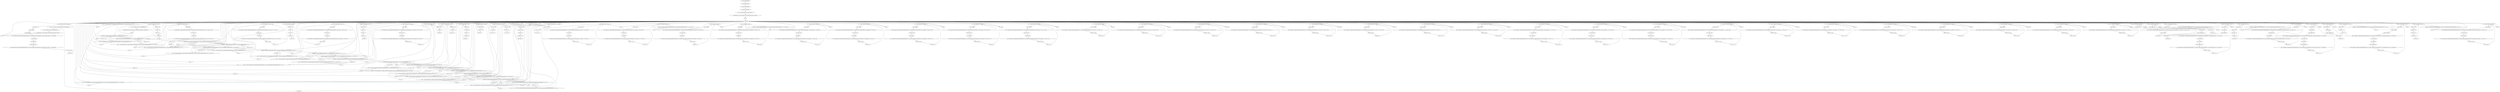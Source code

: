 digraph "unitGraph" {
    "r0 = newarray (float)[997]"
    "r1 = newarray (float)[997]"
    "r2 = newarray (double)[997]"
    "r3 = newarray (double)[997]"
    "$r4 = <java.lang.System: java.io.PrintStream out>"
    "virtualinvoke $r4.<java.io.PrintStream: void println(java.lang.String)>(\"Warmup\")"
    "i66 = 0"
    "goto [?= (branch)]"
    "staticinvoke <compiler.codegen.TestFloatDoubleVect: void test_ci(float[],double[])>(r0, r2)"
    "staticinvoke <compiler.codegen.TestFloatDoubleVect: void test_vi(float[],double[],float,double)>(r1, r3, 123.0F, 103.0)"
    "staticinvoke <compiler.codegen.TestFloatDoubleVect: void test_cp(float[],float[],double[],double[])>(r0, r1, r2, r3)"
    "staticinvoke <compiler.codegen.TestFloatDoubleVect: void test_ci_neg(float[],double[])>(r0, r2)"
    "staticinvoke <compiler.codegen.TestFloatDoubleVect: void test_vi_neg(float[],double[],float,double)>(r0, r2, 123.0F, 103.0)"
    "staticinvoke <compiler.codegen.TestFloatDoubleVect: void test_cp_neg(float[],float[],double[],double[])>(r0, r1, r2, r3)"
    "staticinvoke <compiler.codegen.TestFloatDoubleVect: void test_ci_oppos(float[],double[])>(r0, r2)"
    "staticinvoke <compiler.codegen.TestFloatDoubleVect: void test_vi_oppos(float[],double[],float,double)>(r0, r2, 123.0F, 103.0)"
    "staticinvoke <compiler.codegen.TestFloatDoubleVect: void test_cp_oppos(float[],float[],double[],double[])>(r0, r1, r2, r3)"
    "staticinvoke <compiler.codegen.TestFloatDoubleVect: void test_ci_aln(float[],double[])>(r0, r2)"
    "staticinvoke <compiler.codegen.TestFloatDoubleVect: void test_vi_aln(float[],double[],float,double)>(r0, r2, 123.0F, 103.0)"
    "staticinvoke <compiler.codegen.TestFloatDoubleVect: void test_cp_alndst(float[],float[],double[],double[])>(r0, r1, r2, r3)"
    "staticinvoke <compiler.codegen.TestFloatDoubleVect: void test_cp_alnsrc(float[],float[],double[],double[])>(r0, r1, r2, r3)"
    "staticinvoke <compiler.codegen.TestFloatDoubleVect: void test_ci_unaln(float[],double[])>(r0, r2)"
    "staticinvoke <compiler.codegen.TestFloatDoubleVect: void test_vi_unaln(float[],double[],float,double)>(r0, r2, 123.0F, 103.0)"
    "staticinvoke <compiler.codegen.TestFloatDoubleVect: void test_cp_unalndst(float[],float[],double[],double[])>(r0, r1, r2, r3)"
    "staticinvoke <compiler.codegen.TestFloatDoubleVect: void test_cp_unalnsrc(float[],float[],double[],double[])>(r0, r1, r2, r3)"
    "i66 = i66 + 1"
    "if i66 < 11000 goto staticinvoke <compiler.codegen.TestFloatDoubleVect: void test_ci(float[],double[])>(r0, r2)"
    "i67 = 0"
    "r0[i67] = -1.0F"
    "r1[i67] = -1.0F"
    "r2[i67] = -1.0"
    "r3[i67] = -1.0"
    "i67 = i67 + 1"
    "if i67 < 997 goto r0[i67] = -1.0F"
    "$r5 = <java.lang.System: java.io.PrintStream out>"
    "virtualinvoke $r5.<java.io.PrintStream: void println(java.lang.String)>(\"Verification\")"
    "i68 = 0"
    "i69 = 0"
    "$f0 = r0[i69]"
    "$i0 = staticinvoke <compiler.codegen.TestFloatDoubleVect: int verify(java.lang.String,int,float,float)>(\"test_ci: a1\", i69, $f0, -123.0F)"
    "i70 = i68 + $i0"
    "$d0 = r2[i69]"
    "$i1 = staticinvoke <compiler.codegen.TestFloatDoubleVect: int verify(java.lang.String,int,double,double)>(\"test_ci: b1\", i69, $d0, -103.0)"
    "i68 = i70 + $i1"
    "i69 = i69 + 1"
    "if i69 < 997 goto $f0 = r0[i69]"
    "i71 = 0"
    "$f1 = r1[i71]"
    "$i2 = staticinvoke <compiler.codegen.TestFloatDoubleVect: int verify(java.lang.String,int,float,float)>(\"test_vi: a2\", i71, $f1, 123.0F)"
    "i72 = i68 + $i2"
    "$d1 = r3[i71]"
    "$i3 = staticinvoke <compiler.codegen.TestFloatDoubleVect: int verify(java.lang.String,int,double,double)>(\"test_vi: b2\", i71, $d1, 103.0)"
    "i68 = i72 + $i3"
    "i71 = i71 + 1"
    "if i71 < 997 goto $f1 = r1[i71]"
    "i73 = 0"
    "$f2 = r0[i73]"
    "$i4 = staticinvoke <compiler.codegen.TestFloatDoubleVect: int verify(java.lang.String,int,float,float)>(\"test_cp: a1\", i73, $f2, 123.0F)"
    "i74 = i68 + $i4"
    "$d2 = r2[i73]"
    "$i5 = staticinvoke <compiler.codegen.TestFloatDoubleVect: int verify(java.lang.String,int,double,double)>(\"test_cp: b1\", i73, $d2, 103.0)"
    "i68 = i74 + $i5"
    "i73 = i73 + 1"
    "if i73 < 997 goto $f2 = r0[i73]"
    "i75 = 0"
    "r0[i75] = -1.0F"
    "r1[i75] = -1.0F"
    "r2[i75] = -1.0"
    "r3[i75] = -1.0"
    "i75 = i75 + 1"
    "if i75 < 997 goto r0[i75] = -1.0F"
    "i76 = 0"
    "$f3 = r0[i76]"
    "$i6 = staticinvoke <compiler.codegen.TestFloatDoubleVect: int verify(java.lang.String,int,float,float)>(\"test_ci_neg: a1\", i76, $f3, -123.0F)"
    "i77 = i68 + $i6"
    "$d3 = r2[i76]"
    "$i7 = staticinvoke <compiler.codegen.TestFloatDoubleVect: int verify(java.lang.String,int,double,double)>(\"test_ci_neg: b1\", i76, $d3, -103.0)"
    "i68 = i77 + $i7"
    "i76 = i76 + 1"
    "if i76 < 997 goto $f3 = r0[i76]"
    "staticinvoke <compiler.codegen.TestFloatDoubleVect: void test_vi_neg(float[],double[],float,double)>(r1, r3, 123.0F, 103.0)"
    "i78 = 0"
    "$f4 = r1[i78]"
    "$i8 = staticinvoke <compiler.codegen.TestFloatDoubleVect: int verify(java.lang.String,int,float,float)>(\"test_vi_neg: a2\", i78, $f4, 123.0F)"
    "i79 = i68 + $i8"
    "$d4 = r3[i78]"
    "$i9 = staticinvoke <compiler.codegen.TestFloatDoubleVect: int verify(java.lang.String,int,double,double)>(\"test_vi_neg: b2\", i78, $d4, 103.0)"
    "i68 = i79 + $i9"
    "i78 = i78 + 1"
    "if i78 < 997 goto $f4 = r1[i78]"
    "i80 = 0"
    "$f5 = r0[i80]"
    "$i10 = staticinvoke <compiler.codegen.TestFloatDoubleVect: int verify(java.lang.String,int,float,float)>(\"test_cp_neg: a1\", i80, $f5, 123.0F)"
    "i81 = i68 + $i10"
    "$d5 = r2[i80]"
    "$i11 = staticinvoke <compiler.codegen.TestFloatDoubleVect: int verify(java.lang.String,int,double,double)>(\"test_cp_neg: b1\", i80, $d5, 103.0)"
    "i68 = i81 + $i11"
    "i80 = i80 + 1"
    "if i80 < 997 goto $f5 = r0[i80]"
    "i82 = 0"
    "r0[i82] = -1.0F"
    "r1[i82] = -1.0F"
    "r2[i82] = -1.0"
    "r3[i82] = -1.0"
    "i82 = i82 + 1"
    "if i82 < 997 goto r0[i82] = -1.0F"
    "i83 = 0"
    "$f6 = r0[i83]"
    "$i12 = staticinvoke <compiler.codegen.TestFloatDoubleVect: int verify(java.lang.String,int,float,float)>(\"test_ci_oppos: a1\", i83, $f6, -123.0F)"
    "i84 = i68 + $i12"
    "$d6 = r2[i83]"
    "$i13 = staticinvoke <compiler.codegen.TestFloatDoubleVect: int verify(java.lang.String,int,double,double)>(\"test_ci_oppos: b1\", i83, $d6, -103.0)"
    "i68 = i84 + $i13"
    "i83 = i83 + 1"
    "if i83 < 997 goto $f6 = r0[i83]"
    "staticinvoke <compiler.codegen.TestFloatDoubleVect: void test_vi_oppos(float[],double[],float,double)>(r1, r3, 123.0F, 103.0)"
    "i85 = 0"
    "$f7 = r1[i85]"
    "$i14 = staticinvoke <compiler.codegen.TestFloatDoubleVect: int verify(java.lang.String,int,float,float)>(\"test_vi_oppos: a2\", i85, $f7, 123.0F)"
    "i86 = i68 + $i14"
    "$d7 = r3[i85]"
    "$i15 = staticinvoke <compiler.codegen.TestFloatDoubleVect: int verify(java.lang.String,int,double,double)>(\"test_vi_oppos: b2\", i85, $d7, 103.0)"
    "i68 = i86 + $i15"
    "i85 = i85 + 1"
    "if i85 < 997 goto $f7 = r1[i85]"
    "i87 = 0"
    "$f8 = r0[i87]"
    "$i16 = staticinvoke <compiler.codegen.TestFloatDoubleVect: int verify(java.lang.String,int,float,float)>(\"test_cp_oppos: a1\", i87, $f8, 123.0F)"
    "i88 = i68 + $i16"
    "$d8 = r2[i87]"
    "$i17 = staticinvoke <compiler.codegen.TestFloatDoubleVect: int verify(java.lang.String,int,double,double)>(\"test_cp_oppos: b1\", i87, $d8, 103.0)"
    "i68 = i88 + $i17"
    "i87 = i87 + 1"
    "if i87 < 997 goto $f8 = r0[i87]"
    "i89 = 0"
    "r0[i89] = -1.0F"
    "r1[i89] = 123.0F"
    "r2[i89] = -1.0"
    "r3[i89] = 123.0"
    "i89 = i89 + 1"
    "if i89 < 997 goto r0[i89] = -1.0F"
    "i90 = 0"
    "$f9 = r0[i90]"
    "$i18 = staticinvoke <compiler.codegen.TestFloatDoubleVect: int verify(java.lang.String,int,float,float)>(\"test_cp_alndst: a1\", i90, $f9, -1.0F)"
    "i91 = i68 + $i18"
    "$d9 = r2[i90]"
    "$i19 = staticinvoke <compiler.codegen.TestFloatDoubleVect: int verify(java.lang.String,int,double,double)>(\"test_cp_alndst: b1\", i90, $d9, -1.0)"
    "i68 = i91 + $i19"
    "i90 = i90 + 1"
    "if i90 < 8 goto $f9 = r0[i90]"
    "i92 = 8"
    "$f10 = r0[i92]"
    "$i20 = staticinvoke <compiler.codegen.TestFloatDoubleVect: int verify(java.lang.String,int,float,float)>(\"test_cp_alndst: a1\", i92, $f10, 123.0F)"
    "i93 = i68 + $i20"
    "$d10 = r2[i92]"
    "$i21 = staticinvoke <compiler.codegen.TestFloatDoubleVect: int verify(java.lang.String,int,double,double)>(\"test_cp_alndst: b1\", i92, $d10, 123.0)"
    "i68 = i93 + $i21"
    "i92 = i92 + 1"
    "if i92 < 997 goto $f10 = r0[i92]"
    "i94 = 0"
    "r1[i94] = -123.0F"
    "r3[i94] = -123.0"
    "i94 = i94 + 1"
    "if i94 < 997 goto r1[i94] = -123.0F"
    "i95 = 0"
    "$f11 = r0[i95]"
    "$i22 = staticinvoke <compiler.codegen.TestFloatDoubleVect: int verify(java.lang.String,int,float,float)>(\"test_cp_alnsrc: a1\", i95, $f11, -123.0F)"
    "i96 = i68 + $i22"
    "$d11 = r2[i95]"
    "$i23 = staticinvoke <compiler.codegen.TestFloatDoubleVect: int verify(java.lang.String,int,double,double)>(\"test_cp_alnsrc: b1\", i95, $d11, -123.0)"
    "i68 = i96 + $i23"
    "i95 = i95 + 1"
    "if i95 < 989 goto $f11 = r0[i95]"
    "i97 = 989"
    "$f12 = r0[i97]"
    "$i24 = staticinvoke <compiler.codegen.TestFloatDoubleVect: int verify(java.lang.String,int,float,float)>(\"test_cp_alnsrc: a1\", i97, $f12, 123.0F)"
    "i98 = i68 + $i24"
    "$d12 = r2[i97]"
    "$i25 = staticinvoke <compiler.codegen.TestFloatDoubleVect: int verify(java.lang.String,int,double,double)>(\"test_cp_alnsrc: b1\", i97, $d12, 123.0)"
    "i68 = i98 + $i25"
    "i97 = i97 + 1"
    "if i97 < 997 goto $f12 = r0[i97]"
    "i99 = 0"
    "r0[i99] = -1.0F"
    "r2[i99] = -1.0"
    "i99 = i99 + 1"
    "if i99 < 997 goto r0[i99] = -1.0F"
    "i100 = 0"
    "$f13 = r0[i100]"
    "$i26 = staticinvoke <compiler.codegen.TestFloatDoubleVect: int verify(java.lang.String,int,float,float)>(\"test_ci_aln: a1\", i100, $f13, -1.0F)"
    "i68 = i68 + $i26"
    "i100 = i100 + 1"
    "if i100 < 8 goto $f13 = r0[i100]"
    "i101 = 8"
    "$f14 = r0[i101]"
    "$i27 = staticinvoke <compiler.codegen.TestFloatDoubleVect: int verify(java.lang.String,int,float,float)>(\"test_ci_aln: a1\", i101, $f14, -123.0F)"
    "i68 = i68 + $i27"
    "i101 = i101 + 1"
    "if i101 < 997 goto $f14 = r0[i101]"
    "i102 = 0"
    "$d13 = r2[i102]"
    "$i28 = staticinvoke <compiler.codegen.TestFloatDoubleVect: int verify(java.lang.String,int,double,double)>(\"test_ci_aln: b1\", i102, $d13, -103.0)"
    "i68 = i68 + $i28"
    "i102 = i102 + 1"
    "if i102 < 989 goto $d13 = r2[i102]"
    "i103 = 989"
    "$d14 = r2[i103]"
    "$i29 = staticinvoke <compiler.codegen.TestFloatDoubleVect: int verify(java.lang.String,int,double,double)>(\"test_ci_aln: b1\", i103, $d14, -1.0)"
    "i68 = i68 + $i29"
    "i103 = i103 + 1"
    "if i103 < 997 goto $d14 = r2[i103]"
    "i104 = 0"
    "r0[i104] = -1.0F"
    "r2[i104] = -1.0"
    "i104 = i104 + 1"
    "if i104 < 997 goto r0[i104] = -1.0F"
    "i105 = 0"
    "$f15 = r0[i105]"
    "$i30 = staticinvoke <compiler.codegen.TestFloatDoubleVect: int verify(java.lang.String,int,float,float)>(\"test_vi_aln: a1\", i105, $f15, 123.0F)"
    "i68 = i68 + $i30"
    "i105 = i105 + 1"
    "if i105 < 989 goto $f15 = r0[i105]"
    "i106 = 989"
    "$f16 = r0[i106]"
    "$i31 = staticinvoke <compiler.codegen.TestFloatDoubleVect: int verify(java.lang.String,int,float,float)>(\"test_vi_aln: a1\", i106, $f16, -1.0F)"
    "i68 = i68 + $i31"
    "i106 = i106 + 1"
    "if i106 < 997 goto $f16 = r0[i106]"
    "i107 = 0"
    "$d15 = r2[i107]"
    "$i32 = staticinvoke <compiler.codegen.TestFloatDoubleVect: int verify(java.lang.String,int,double,double)>(\"test_vi_aln: b1\", i107, $d15, -1.0)"
    "i68 = i68 + $i32"
    "i107 = i107 + 1"
    "if i107 < 8 goto $d15 = r2[i107]"
    "i108 = 8"
    "$d16 = r2[i108]"
    "$i33 = staticinvoke <compiler.codegen.TestFloatDoubleVect: int verify(java.lang.String,int,double,double)>(\"test_vi_aln: b1\", i108, $d16, 103.0)"
    "i68 = i68 + $i33"
    "i108 = i108 + 1"
    "if i108 < 997 goto $d16 = r2[i108]"
    "i109 = 0"
    "r0[i109] = -1.0F"
    "r1[i109] = 123.0F"
    "r2[i109] = -1.0"
    "r3[i109] = 123.0"
    "i109 = i109 + 1"
    "if i109 < 997 goto r0[i109] = -1.0F"
    "i110 = 0"
    "$f17 = r0[i110]"
    "$i34 = staticinvoke <compiler.codegen.TestFloatDoubleVect: int verify(java.lang.String,int,float,float)>(\"test_cp_unalndst: a1\", i110, $f17, -1.0F)"
    "i111 = i68 + $i34"
    "$d17 = r2[i110]"
    "$i35 = staticinvoke <compiler.codegen.TestFloatDoubleVect: int verify(java.lang.String,int,double,double)>(\"test_cp_unalndst: b1\", i110, $d17, -1.0)"
    "i68 = i111 + $i35"
    "i110 = i110 + 1"
    "if i110 < 5 goto $f17 = r0[i110]"
    "i112 = 5"
    "$f18 = r0[i112]"
    "$i36 = staticinvoke <compiler.codegen.TestFloatDoubleVect: int verify(java.lang.String,int,float,float)>(\"test_cp_unalndst: a1\", i112, $f18, 123.0F)"
    "i113 = i68 + $i36"
    "$d18 = r2[i112]"
    "$i37 = staticinvoke <compiler.codegen.TestFloatDoubleVect: int verify(java.lang.String,int,double,double)>(\"test_cp_unalndst: b1\", i112, $d18, 123.0)"
    "i68 = i113 + $i37"
    "i112 = i112 + 1"
    "if i112 < 997 goto $f18 = r0[i112]"
    "i114 = 0"
    "r1[i114] = -123.0F"
    "r3[i114] = -123.0"
    "i114 = i114 + 1"
    "if i114 < 997 goto r1[i114] = -123.0F"
    "i115 = 0"
    "$f19 = r0[i115]"
    "$i38 = staticinvoke <compiler.codegen.TestFloatDoubleVect: int verify(java.lang.String,int,float,float)>(\"test_cp_unalnsrc: a1\", i115, $f19, -123.0F)"
    "i116 = i68 + $i38"
    "$d19 = r2[i115]"
    "$i39 = staticinvoke <compiler.codegen.TestFloatDoubleVect: int verify(java.lang.String,int,double,double)>(\"test_cp_unalnsrc: b1\", i115, $d19, -123.0)"
    "i68 = i116 + $i39"
    "i115 = i115 + 1"
    "if i115 < 992 goto $f19 = r0[i115]"
    "i117 = 992"
    "$f20 = r0[i117]"
    "$i40 = staticinvoke <compiler.codegen.TestFloatDoubleVect: int verify(java.lang.String,int,float,float)>(\"test_cp_unalnsrc: a1\", i117, $f20, 123.0F)"
    "i118 = i68 + $i40"
    "$d20 = r2[i117]"
    "$i41 = staticinvoke <compiler.codegen.TestFloatDoubleVect: int verify(java.lang.String,int,double,double)>(\"test_cp_unalnsrc: b1\", i117, $d20, 123.0)"
    "i68 = i118 + $i41"
    "i117 = i117 + 1"
    "if i117 < 997 goto $f20 = r0[i117]"
    "i119 = 0"
    "r0[i119] = -1.0F"
    "r2[i119] = -1.0"
    "i119 = i119 + 1"
    "if i119 < 997 goto r0[i119] = -1.0F"
    "i120 = 0"
    "$f21 = r0[i120]"
    "$i42 = staticinvoke <compiler.codegen.TestFloatDoubleVect: int verify(java.lang.String,int,float,float)>(\"test_ci_unaln: a1\", i120, $f21, -1.0F)"
    "i68 = i68 + $i42"
    "i120 = i120 + 1"
    "if i120 < 5 goto $f21 = r0[i120]"
    "i121 = 5"
    "$f22 = r0[i121]"
    "$i43 = staticinvoke <compiler.codegen.TestFloatDoubleVect: int verify(java.lang.String,int,float,float)>(\"test_ci_unaln: a1\", i121, $f22, -123.0F)"
    "i68 = i68 + $i43"
    "i121 = i121 + 1"
    "if i121 < 997 goto $f22 = r0[i121]"
    "i122 = 0"
    "$d21 = r2[i122]"
    "$i44 = staticinvoke <compiler.codegen.TestFloatDoubleVect: int verify(java.lang.String,int,double,double)>(\"test_ci_unaln: b1\", i122, $d21, -103.0)"
    "i68 = i68 + $i44"
    "i122 = i122 + 1"
    "if i122 < 992 goto $d21 = r2[i122]"
    "i123 = 992"
    "$d22 = r2[i123]"
    "$i45 = staticinvoke <compiler.codegen.TestFloatDoubleVect: int verify(java.lang.String,int,double,double)>(\"test_ci_unaln: b1\", i123, $d22, -1.0)"
    "i68 = i68 + $i45"
    "i123 = i123 + 1"
    "if i123 < 997 goto $d22 = r2[i123]"
    "i124 = 0"
    "r0[i124] = -1.0F"
    "r2[i124] = -1.0"
    "i124 = i124 + 1"
    "if i124 < 997 goto r0[i124] = -1.0F"
    "i125 = 0"
    "$f23 = r0[i125]"
    "$i46 = staticinvoke <compiler.codegen.TestFloatDoubleVect: int verify(java.lang.String,int,float,float)>(\"test_vi_unaln: a1\", i125, $f23, 123.0F)"
    "i68 = i68 + $i46"
    "i125 = i125 + 1"
    "if i125 < 992 goto $f23 = r0[i125]"
    "i126 = 992"
    "$f24 = r0[i126]"
    "$i47 = staticinvoke <compiler.codegen.TestFloatDoubleVect: int verify(java.lang.String,int,float,float)>(\"test_vi_unaln: a1\", i126, $f24, -1.0F)"
    "i68 = i68 + $i47"
    "i126 = i126 + 1"
    "if i126 < 997 goto $f24 = r0[i126]"
    "i127 = 0"
    "$d23 = r2[i127]"
    "$i48 = staticinvoke <compiler.codegen.TestFloatDoubleVect: int verify(java.lang.String,int,double,double)>(\"test_vi_unaln: b1\", i127, $d23, -1.0)"
    "i68 = i68 + $i48"
    "i127 = i127 + 1"
    "if i127 < 5 goto $d23 = r2[i127]"
    "i128 = 5"
    "$d24 = r2[i128]"
    "$i49 = staticinvoke <compiler.codegen.TestFloatDoubleVect: int verify(java.lang.String,int,double,double)>(\"test_vi_unaln: b1\", i128, $d24, 103.0)"
    "i68 = i68 + $i49"
    "i128 = i128 + 1"
    "if i128 < 997 goto $d24 = r2[i128]"
    "i129 = 0"
    "$f25 = (float) i129"
    "r0[i129] = $f25"
    "$d25 = (double) i129"
    "r2[i129] = $d25"
    "i129 = i129 + 1"
    "if i129 < 8 goto $f25 = (float) i129"
    "i130 = 8"
    "r0[i130] = -1.0F"
    "r2[i130] = -1.0"
    "i130 = i130 + 1"
    "if i130 < 997 goto r0[i130] = -1.0F"
    "staticinvoke <compiler.codegen.TestFloatDoubleVect: void test_cp_alndst(float[],float[],double[],double[])>(r0, r0, r2, r2)"
    "i131 = 0"
    "i132 = i131 % 8"
    "$f27 = r0[i131]"
    "$f26 = (float) i132"
    "$i50 = staticinvoke <compiler.codegen.TestFloatDoubleVect: int verify(java.lang.String,int,float,float)>(\"test_cp_alndst_overlap: a1\", i131, $f27, $f26)"
    "i133 = i68 + $i50"
    "$d27 = r2[i131]"
    "$d26 = (double) i132"
    "$i51 = staticinvoke <compiler.codegen.TestFloatDoubleVect: int verify(java.lang.String,int,double,double)>(\"test_cp_alndst_overlap: b1\", i131, $d27, $d26)"
    "i68 = i133 + $i51"
    "i131 = i131 + 1"
    "if i131 < 997 goto i132 = i131 % 8"
    "i134 = 0"
    "$i52 = i134 + 8"
    "r0[$i52] = -1.0F"
    "$i53 = i134 + 8"
    "r2[$i53] = -1.0"
    "i134 = i134 + 1"
    "if i134 < 8 goto $i52 = i134 + 8"
    "staticinvoke <compiler.codegen.TestFloatDoubleVect: void test_cp_alnsrc(float[],float[],double[],double[])>(r0, r0, r2, r2)"
    "i135 = 0"
    "$f28 = r0[i135]"
    "$i54 = staticinvoke <compiler.codegen.TestFloatDoubleVect: int verify(java.lang.String,int,float,float)>(\"test_cp_alnsrc_overlap: a1\", i135, $f28, -1.0F)"
    "i136 = i68 + $i54"
    "$d28 = r2[i135]"
    "$i55 = staticinvoke <compiler.codegen.TestFloatDoubleVect: int verify(java.lang.String,int,double,double)>(\"test_cp_alnsrc_overlap: b1\", i135, $d28, -1.0)"
    "i68 = i136 + $i55"
    "i135 = i135 + 1"
    "if i135 < 8 goto $f28 = r0[i135]"
    "i137 = 8"
    "i138 = i137 % 8"
    "$f30 = r0[i137]"
    "$f29 = (float) i138"
    "$i56 = staticinvoke <compiler.codegen.TestFloatDoubleVect: int verify(java.lang.String,int,float,float)>(\"test_cp_alnsrc_overlap: a1\", i137, $f30, $f29)"
    "i139 = i68 + $i56"
    "$d30 = r2[i137]"
    "$d29 = (double) i138"
    "$i57 = staticinvoke <compiler.codegen.TestFloatDoubleVect: int verify(java.lang.String,int,double,double)>(\"test_cp_alnsrc_overlap: b1\", i137, $d30, $d29)"
    "i68 = i139 + $i57"
    "i137 = i137 + 1"
    "if i137 < 997 goto i138 = i137 % 8"
    "i140 = 0"
    "$f31 = (float) i140"
    "r0[i140] = $f31"
    "$d31 = (double) i140"
    "r2[i140] = $d31"
    "i140 = i140 + 1"
    "if i140 < 5 goto $f31 = (float) i140"
    "i141 = 5"
    "r0[i141] = -1.0F"
    "r2[i141] = -1.0"
    "i141 = i141 + 1"
    "if i141 < 997 goto r0[i141] = -1.0F"
    "staticinvoke <compiler.codegen.TestFloatDoubleVect: void test_cp_unalndst(float[],float[],double[],double[])>(r0, r0, r2, r2)"
    "i142 = 0"
    "i143 = i142 % 5"
    "$f33 = r0[i142]"
    "$f32 = (float) i143"
    "$i58 = staticinvoke <compiler.codegen.TestFloatDoubleVect: int verify(java.lang.String,int,float,float)>(\"test_cp_unalndst_overlap: a1\", i142, $f33, $f32)"
    "i144 = i68 + $i58"
    "$d33 = r2[i142]"
    "$d32 = (double) i143"
    "$i59 = staticinvoke <compiler.codegen.TestFloatDoubleVect: int verify(java.lang.String,int,double,double)>(\"test_cp_unalndst_overlap: b1\", i142, $d33, $d32)"
    "i68 = i144 + $i59"
    "i142 = i142 + 1"
    "if i142 < 997 goto i143 = i142 % 5"
    "i145 = 0"
    "$i60 = i145 + 5"
    "r0[$i60] = -1.0F"
    "$i61 = i145 + 5"
    "r2[$i61] = -1.0"
    "i145 = i145 + 1"
    "if i145 < 5 goto $i60 = i145 + 5"
    "staticinvoke <compiler.codegen.TestFloatDoubleVect: void test_cp_unalnsrc(float[],float[],double[],double[])>(r0, r0, r2, r2)"
    "i146 = 0"
    "$f34 = r0[i146]"
    "$i62 = staticinvoke <compiler.codegen.TestFloatDoubleVect: int verify(java.lang.String,int,float,float)>(\"test_cp_unalnsrc_overlap: a1\", i146, $f34, -1.0F)"
    "i147 = i68 + $i62"
    "$d34 = r2[i146]"
    "$i63 = staticinvoke <compiler.codegen.TestFloatDoubleVect: int verify(java.lang.String,int,double,double)>(\"test_cp_unalnsrc_overlap: b1\", i146, $d34, -1.0)"
    "i68 = i147 + $i63"
    "i146 = i146 + 1"
    "if i146 < 5 goto $f34 = r0[i146]"
    "i148 = 5"
    "i149 = i148 % 5"
    "$f36 = r0[i148]"
    "$f35 = (float) i149"
    "$i64 = staticinvoke <compiler.codegen.TestFloatDoubleVect: int verify(java.lang.String,int,float,float)>(\"test_cp_unalnsrc_overlap: a1\", i148, $f36, $f35)"
    "i150 = i68 + $i64"
    "$d36 = r2[i148]"
    "$d35 = (double) i149"
    "$i65 = staticinvoke <compiler.codegen.TestFloatDoubleVect: int verify(java.lang.String,int,double,double)>(\"test_cp_unalnsrc_overlap: b1\", i148, $d36, $d35)"
    "i68 = i150 + $i65"
    "i148 = i148 + 1"
    "if i148 < 997 goto i149 = i148 % 5"
    "if i68 <= 0 goto $r6 = <java.lang.System: java.io.PrintStream out>"
    "return i68"
    "$r6 = <java.lang.System: java.io.PrintStream out>"
    "virtualinvoke $r6.<java.io.PrintStream: void println(java.lang.String)>(\"Time\")"
    "i151 = 0"
    "i151 = i151 + 1"
    "if i151 < 11000 goto staticinvoke <compiler.codegen.TestFloatDoubleVect: void test_ci(float[],double[])>(r0, r2)"
    "i152 = 0"
    "i152 = i152 + 1"
    "if i152 < 11000 goto staticinvoke <compiler.codegen.TestFloatDoubleVect: void test_vi(float[],double[],float,double)>(r1, r3, 123.0F, 103.0)"
    "i153 = 0"
    "i153 = i153 + 1"
    "if i153 < 11000 goto staticinvoke <compiler.codegen.TestFloatDoubleVect: void test_cp(float[],float[],double[],double[])>(r0, r1, r2, r3)"
    "i154 = 0"
    "i154 = i154 + 1"
    "if i154 < 11000 goto staticinvoke <compiler.codegen.TestFloatDoubleVect: void test_ci_neg(float[],double[])>(r0, r2)"
    "i155 = 0"
    "i155 = i155 + 1"
    "if i155 < 11000 goto staticinvoke <compiler.codegen.TestFloatDoubleVect: void test_vi_neg(float[],double[],float,double)>(r0, r2, 123.0F, 103.0)"
    "i156 = 0"
    "i156 = i156 + 1"
    "if i156 < 11000 goto staticinvoke <compiler.codegen.TestFloatDoubleVect: void test_cp_neg(float[],float[],double[],double[])>(r0, r1, r2, r3)"
    "i157 = 0"
    "i157 = i157 + 1"
    "if i157 < 11000 goto staticinvoke <compiler.codegen.TestFloatDoubleVect: void test_ci_oppos(float[],double[])>(r0, r2)"
    "i158 = 0"
    "i158 = i158 + 1"
    "if i158 < 11000 goto staticinvoke <compiler.codegen.TestFloatDoubleVect: void test_vi_oppos(float[],double[],float,double)>(r0, r2, 123.0F, 103.0)"
    "i159 = 0"
    "i159 = i159 + 1"
    "if i159 < 11000 goto staticinvoke <compiler.codegen.TestFloatDoubleVect: void test_cp_oppos(float[],float[],double[],double[])>(r0, r1, r2, r3)"
    "i160 = 0"
    "i160 = i160 + 1"
    "if i160 < 11000 goto staticinvoke <compiler.codegen.TestFloatDoubleVect: void test_ci_aln(float[],double[])>(r0, r2)"
    "i161 = 0"
    "i161 = i161 + 1"
    "if i161 < 11000 goto staticinvoke <compiler.codegen.TestFloatDoubleVect: void test_vi_aln(float[],double[],float,double)>(r0, r2, 123.0F, 103.0)"
    "i162 = 0"
    "i162 = i162 + 1"
    "if i162 < 11000 goto staticinvoke <compiler.codegen.TestFloatDoubleVect: void test_cp_alndst(float[],float[],double[],double[])>(r0, r1, r2, r3)"
    "i163 = 0"
    "i163 = i163 + 1"
    "if i163 < 11000 goto staticinvoke <compiler.codegen.TestFloatDoubleVect: void test_cp_alnsrc(float[],float[],double[],double[])>(r0, r1, r2, r3)"
    "i164 = 0"
    "i164 = i164 + 1"
    "if i164 < 11000 goto staticinvoke <compiler.codegen.TestFloatDoubleVect: void test_ci_unaln(float[],double[])>(r0, r2)"
    "i165 = 0"
    "i165 = i165 + 1"
    "if i165 < 11000 goto staticinvoke <compiler.codegen.TestFloatDoubleVect: void test_vi_unaln(float[],double[],float,double)>(r0, r2, 123.0F, 103.0)"
    "i166 = 0"
    "i166 = i166 + 1"
    "if i166 < 11000 goto staticinvoke <compiler.codegen.TestFloatDoubleVect: void test_cp_unalndst(float[],float[],double[],double[])>(r0, r1, r2, r3)"
    "i167 = 0"
    "i167 = i167 + 1"
    "if i167 < 11000 goto staticinvoke <compiler.codegen.TestFloatDoubleVect: void test_cp_unalnsrc(float[],float[],double[],double[])>(r0, r1, r2, r3)"
    "r0 = newarray (float)[997]"->"r1 = newarray (float)[997]";
    "r1 = newarray (float)[997]"->"r2 = newarray (double)[997]";
    "r2 = newarray (double)[997]"->"r3 = newarray (double)[997]";
    "r3 = newarray (double)[997]"->"$r4 = <java.lang.System: java.io.PrintStream out>";
    "$r4 = <java.lang.System: java.io.PrintStream out>"->"virtualinvoke $r4.<java.io.PrintStream: void println(java.lang.String)>(\"Warmup\")";
    "virtualinvoke $r4.<java.io.PrintStream: void println(java.lang.String)>(\"Warmup\")"->"i66 = 0";
    "i66 = 0"->"goto [?= (branch)]";
    "goto [?= (branch)]"->"if i66 < 11000 goto staticinvoke <compiler.codegen.TestFloatDoubleVect: void test_ci(float[],double[])>(r0, r2)";
    "staticinvoke <compiler.codegen.TestFloatDoubleVect: void test_ci(float[],double[])>(r0, r2)"->"staticinvoke <compiler.codegen.TestFloatDoubleVect: void test_vi(float[],double[],float,double)>(r1, r3, 123.0F, 103.0)";
    "staticinvoke <compiler.codegen.TestFloatDoubleVect: void test_vi(float[],double[],float,double)>(r1, r3, 123.0F, 103.0)"->"staticinvoke <compiler.codegen.TestFloatDoubleVect: void test_cp(float[],float[],double[],double[])>(r0, r1, r2, r3)";
    "staticinvoke <compiler.codegen.TestFloatDoubleVect: void test_cp(float[],float[],double[],double[])>(r0, r1, r2, r3)"->"staticinvoke <compiler.codegen.TestFloatDoubleVect: void test_ci_neg(float[],double[])>(r0, r2)";
    "staticinvoke <compiler.codegen.TestFloatDoubleVect: void test_ci_neg(float[],double[])>(r0, r2)"->"staticinvoke <compiler.codegen.TestFloatDoubleVect: void test_vi_neg(float[],double[],float,double)>(r0, r2, 123.0F, 103.0)";
    "staticinvoke <compiler.codegen.TestFloatDoubleVect: void test_vi_neg(float[],double[],float,double)>(r0, r2, 123.0F, 103.0)"->"staticinvoke <compiler.codegen.TestFloatDoubleVect: void test_cp_neg(float[],float[],double[],double[])>(r0, r1, r2, r3)";
    "staticinvoke <compiler.codegen.TestFloatDoubleVect: void test_cp_neg(float[],float[],double[],double[])>(r0, r1, r2, r3)"->"staticinvoke <compiler.codegen.TestFloatDoubleVect: void test_ci_oppos(float[],double[])>(r0, r2)";
    "staticinvoke <compiler.codegen.TestFloatDoubleVect: void test_ci_oppos(float[],double[])>(r0, r2)"->"staticinvoke <compiler.codegen.TestFloatDoubleVect: void test_vi_oppos(float[],double[],float,double)>(r0, r2, 123.0F, 103.0)";
    "staticinvoke <compiler.codegen.TestFloatDoubleVect: void test_vi_oppos(float[],double[],float,double)>(r0, r2, 123.0F, 103.0)"->"staticinvoke <compiler.codegen.TestFloatDoubleVect: void test_cp_oppos(float[],float[],double[],double[])>(r0, r1, r2, r3)";
    "staticinvoke <compiler.codegen.TestFloatDoubleVect: void test_cp_oppos(float[],float[],double[],double[])>(r0, r1, r2, r3)"->"staticinvoke <compiler.codegen.TestFloatDoubleVect: void test_ci_aln(float[],double[])>(r0, r2)";
    "staticinvoke <compiler.codegen.TestFloatDoubleVect: void test_ci_aln(float[],double[])>(r0, r2)"->"staticinvoke <compiler.codegen.TestFloatDoubleVect: void test_vi_aln(float[],double[],float,double)>(r0, r2, 123.0F, 103.0)";
    "staticinvoke <compiler.codegen.TestFloatDoubleVect: void test_vi_aln(float[],double[],float,double)>(r0, r2, 123.0F, 103.0)"->"staticinvoke <compiler.codegen.TestFloatDoubleVect: void test_cp_alndst(float[],float[],double[],double[])>(r0, r1, r2, r3)";
    "staticinvoke <compiler.codegen.TestFloatDoubleVect: void test_cp_alndst(float[],float[],double[],double[])>(r0, r1, r2, r3)"->"staticinvoke <compiler.codegen.TestFloatDoubleVect: void test_cp_alnsrc(float[],float[],double[],double[])>(r0, r1, r2, r3)";
    "staticinvoke <compiler.codegen.TestFloatDoubleVect: void test_cp_alnsrc(float[],float[],double[],double[])>(r0, r1, r2, r3)"->"staticinvoke <compiler.codegen.TestFloatDoubleVect: void test_ci_unaln(float[],double[])>(r0, r2)";
    "staticinvoke <compiler.codegen.TestFloatDoubleVect: void test_ci_unaln(float[],double[])>(r0, r2)"->"staticinvoke <compiler.codegen.TestFloatDoubleVect: void test_vi_unaln(float[],double[],float,double)>(r0, r2, 123.0F, 103.0)";
    "staticinvoke <compiler.codegen.TestFloatDoubleVect: void test_vi_unaln(float[],double[],float,double)>(r0, r2, 123.0F, 103.0)"->"staticinvoke <compiler.codegen.TestFloatDoubleVect: void test_cp_unalndst(float[],float[],double[],double[])>(r0, r1, r2, r3)";
    "staticinvoke <compiler.codegen.TestFloatDoubleVect: void test_cp_unalndst(float[],float[],double[],double[])>(r0, r1, r2, r3)"->"staticinvoke <compiler.codegen.TestFloatDoubleVect: void test_cp_unalnsrc(float[],float[],double[],double[])>(r0, r1, r2, r3)";
    "staticinvoke <compiler.codegen.TestFloatDoubleVect: void test_cp_unalnsrc(float[],float[],double[],double[])>(r0, r1, r2, r3)"->"i66 = i66 + 1";
    "i66 = i66 + 1"->"if i66 < 11000 goto staticinvoke <compiler.codegen.TestFloatDoubleVect: void test_ci(float[],double[])>(r0, r2)";
    "if i66 < 11000 goto staticinvoke <compiler.codegen.TestFloatDoubleVect: void test_ci(float[],double[])>(r0, r2)"->"i67 = 0";
    "if i66 < 11000 goto staticinvoke <compiler.codegen.TestFloatDoubleVect: void test_ci(float[],double[])>(r0, r2)"->"staticinvoke <compiler.codegen.TestFloatDoubleVect: void test_ci(float[],double[])>(r0, r2)";
    "i67 = 0"->"goto [?= (branch)]";
    "goto [?= (branch)]"->"if i67 < 997 goto r0[i67] = -1.0F";
    "r0[i67] = -1.0F"->"r1[i67] = -1.0F";
    "r1[i67] = -1.0F"->"r2[i67] = -1.0";
    "r2[i67] = -1.0"->"r3[i67] = -1.0";
    "r3[i67] = -1.0"->"i67 = i67 + 1";
    "i67 = i67 + 1"->"if i67 < 997 goto r0[i67] = -1.0F";
    "if i67 < 997 goto r0[i67] = -1.0F"->"$r5 = <java.lang.System: java.io.PrintStream out>";
    "if i67 < 997 goto r0[i67] = -1.0F"->"r0[i67] = -1.0F";
    "$r5 = <java.lang.System: java.io.PrintStream out>"->"virtualinvoke $r5.<java.io.PrintStream: void println(java.lang.String)>(\"Verification\")";
    "virtualinvoke $r5.<java.io.PrintStream: void println(java.lang.String)>(\"Verification\")"->"i68 = 0";
    "i68 = 0"->"staticinvoke <compiler.codegen.TestFloatDoubleVect: void test_ci(float[],double[])>(r0, r2)";
    "staticinvoke <compiler.codegen.TestFloatDoubleVect: void test_ci(float[],double[])>(r0, r2)"->"i69 = 0";
    "i69 = 0"->"goto [?= (branch)]";
    "goto [?= (branch)]"->"if i69 < 997 goto $f0 = r0[i69]";
    "$f0 = r0[i69]"->"$i0 = staticinvoke <compiler.codegen.TestFloatDoubleVect: int verify(java.lang.String,int,float,float)>(\"test_ci: a1\", i69, $f0, -123.0F)";
    "$i0 = staticinvoke <compiler.codegen.TestFloatDoubleVect: int verify(java.lang.String,int,float,float)>(\"test_ci: a1\", i69, $f0, -123.0F)"->"i70 = i68 + $i0";
    "i70 = i68 + $i0"->"$d0 = r2[i69]";
    "$d0 = r2[i69]"->"$i1 = staticinvoke <compiler.codegen.TestFloatDoubleVect: int verify(java.lang.String,int,double,double)>(\"test_ci: b1\", i69, $d0, -103.0)";
    "$i1 = staticinvoke <compiler.codegen.TestFloatDoubleVect: int verify(java.lang.String,int,double,double)>(\"test_ci: b1\", i69, $d0, -103.0)"->"i68 = i70 + $i1";
    "i68 = i70 + $i1"->"i69 = i69 + 1";
    "i69 = i69 + 1"->"if i69 < 997 goto $f0 = r0[i69]";
    "if i69 < 997 goto $f0 = r0[i69]"->"staticinvoke <compiler.codegen.TestFloatDoubleVect: void test_vi(float[],double[],float,double)>(r1, r3, 123.0F, 103.0)";
    "if i69 < 997 goto $f0 = r0[i69]"->"$f0 = r0[i69]";
    "staticinvoke <compiler.codegen.TestFloatDoubleVect: void test_vi(float[],double[],float,double)>(r1, r3, 123.0F, 103.0)"->"i71 = 0";
    "i71 = 0"->"goto [?= (branch)]";
    "goto [?= (branch)]"->"if i71 < 997 goto $f1 = r1[i71]";
    "$f1 = r1[i71]"->"$i2 = staticinvoke <compiler.codegen.TestFloatDoubleVect: int verify(java.lang.String,int,float,float)>(\"test_vi: a2\", i71, $f1, 123.0F)";
    "$i2 = staticinvoke <compiler.codegen.TestFloatDoubleVect: int verify(java.lang.String,int,float,float)>(\"test_vi: a2\", i71, $f1, 123.0F)"->"i72 = i68 + $i2";
    "i72 = i68 + $i2"->"$d1 = r3[i71]";
    "$d1 = r3[i71]"->"$i3 = staticinvoke <compiler.codegen.TestFloatDoubleVect: int verify(java.lang.String,int,double,double)>(\"test_vi: b2\", i71, $d1, 103.0)";
    "$i3 = staticinvoke <compiler.codegen.TestFloatDoubleVect: int verify(java.lang.String,int,double,double)>(\"test_vi: b2\", i71, $d1, 103.0)"->"i68 = i72 + $i3";
    "i68 = i72 + $i3"->"i71 = i71 + 1";
    "i71 = i71 + 1"->"if i71 < 997 goto $f1 = r1[i71]";
    "if i71 < 997 goto $f1 = r1[i71]"->"staticinvoke <compiler.codegen.TestFloatDoubleVect: void test_cp(float[],float[],double[],double[])>(r0, r1, r2, r3)";
    "if i71 < 997 goto $f1 = r1[i71]"->"$f1 = r1[i71]";
    "staticinvoke <compiler.codegen.TestFloatDoubleVect: void test_cp(float[],float[],double[],double[])>(r0, r1, r2, r3)"->"i73 = 0";
    "i73 = 0"->"goto [?= (branch)]";
    "goto [?= (branch)]"->"if i73 < 997 goto $f2 = r0[i73]";
    "$f2 = r0[i73]"->"$i4 = staticinvoke <compiler.codegen.TestFloatDoubleVect: int verify(java.lang.String,int,float,float)>(\"test_cp: a1\", i73, $f2, 123.0F)";
    "$i4 = staticinvoke <compiler.codegen.TestFloatDoubleVect: int verify(java.lang.String,int,float,float)>(\"test_cp: a1\", i73, $f2, 123.0F)"->"i74 = i68 + $i4";
    "i74 = i68 + $i4"->"$d2 = r2[i73]";
    "$d2 = r2[i73]"->"$i5 = staticinvoke <compiler.codegen.TestFloatDoubleVect: int verify(java.lang.String,int,double,double)>(\"test_cp: b1\", i73, $d2, 103.0)";
    "$i5 = staticinvoke <compiler.codegen.TestFloatDoubleVect: int verify(java.lang.String,int,double,double)>(\"test_cp: b1\", i73, $d2, 103.0)"->"i68 = i74 + $i5";
    "i68 = i74 + $i5"->"i73 = i73 + 1";
    "i73 = i73 + 1"->"if i73 < 997 goto $f2 = r0[i73]";
    "if i73 < 997 goto $f2 = r0[i73]"->"i75 = 0";
    "if i73 < 997 goto $f2 = r0[i73]"->"$f2 = r0[i73]";
    "i75 = 0"->"goto [?= (branch)]";
    "goto [?= (branch)]"->"if i75 < 997 goto r0[i75] = -1.0F";
    "r0[i75] = -1.0F"->"r1[i75] = -1.0F";
    "r1[i75] = -1.0F"->"r2[i75] = -1.0";
    "r2[i75] = -1.0"->"r3[i75] = -1.0";
    "r3[i75] = -1.0"->"i75 = i75 + 1";
    "i75 = i75 + 1"->"if i75 < 997 goto r0[i75] = -1.0F";
    "if i75 < 997 goto r0[i75] = -1.0F"->"staticinvoke <compiler.codegen.TestFloatDoubleVect: void test_ci_neg(float[],double[])>(r0, r2)";
    "if i75 < 997 goto r0[i75] = -1.0F"->"r0[i75] = -1.0F";
    "staticinvoke <compiler.codegen.TestFloatDoubleVect: void test_ci_neg(float[],double[])>(r0, r2)"->"i76 = 0";
    "i76 = 0"->"goto [?= (branch)]";
    "goto [?= (branch)]"->"if i76 < 997 goto $f3 = r0[i76]";
    "$f3 = r0[i76]"->"$i6 = staticinvoke <compiler.codegen.TestFloatDoubleVect: int verify(java.lang.String,int,float,float)>(\"test_ci_neg: a1\", i76, $f3, -123.0F)";
    "$i6 = staticinvoke <compiler.codegen.TestFloatDoubleVect: int verify(java.lang.String,int,float,float)>(\"test_ci_neg: a1\", i76, $f3, -123.0F)"->"i77 = i68 + $i6";
    "i77 = i68 + $i6"->"$d3 = r2[i76]";
    "$d3 = r2[i76]"->"$i7 = staticinvoke <compiler.codegen.TestFloatDoubleVect: int verify(java.lang.String,int,double,double)>(\"test_ci_neg: b1\", i76, $d3, -103.0)";
    "$i7 = staticinvoke <compiler.codegen.TestFloatDoubleVect: int verify(java.lang.String,int,double,double)>(\"test_ci_neg: b1\", i76, $d3, -103.0)"->"i68 = i77 + $i7";
    "i68 = i77 + $i7"->"i76 = i76 + 1";
    "i76 = i76 + 1"->"if i76 < 997 goto $f3 = r0[i76]";
    "if i76 < 997 goto $f3 = r0[i76]"->"staticinvoke <compiler.codegen.TestFloatDoubleVect: void test_vi_neg(float[],double[],float,double)>(r1, r3, 123.0F, 103.0)";
    "if i76 < 997 goto $f3 = r0[i76]"->"$f3 = r0[i76]";
    "staticinvoke <compiler.codegen.TestFloatDoubleVect: void test_vi_neg(float[],double[],float,double)>(r1, r3, 123.0F, 103.0)"->"i78 = 0";
    "i78 = 0"->"goto [?= (branch)]";
    "goto [?= (branch)]"->"if i78 < 997 goto $f4 = r1[i78]";
    "$f4 = r1[i78]"->"$i8 = staticinvoke <compiler.codegen.TestFloatDoubleVect: int verify(java.lang.String,int,float,float)>(\"test_vi_neg: a2\", i78, $f4, 123.0F)";
    "$i8 = staticinvoke <compiler.codegen.TestFloatDoubleVect: int verify(java.lang.String,int,float,float)>(\"test_vi_neg: a2\", i78, $f4, 123.0F)"->"i79 = i68 + $i8";
    "i79 = i68 + $i8"->"$d4 = r3[i78]";
    "$d4 = r3[i78]"->"$i9 = staticinvoke <compiler.codegen.TestFloatDoubleVect: int verify(java.lang.String,int,double,double)>(\"test_vi_neg: b2\", i78, $d4, 103.0)";
    "$i9 = staticinvoke <compiler.codegen.TestFloatDoubleVect: int verify(java.lang.String,int,double,double)>(\"test_vi_neg: b2\", i78, $d4, 103.0)"->"i68 = i79 + $i9";
    "i68 = i79 + $i9"->"i78 = i78 + 1";
    "i78 = i78 + 1"->"if i78 < 997 goto $f4 = r1[i78]";
    "if i78 < 997 goto $f4 = r1[i78]"->"staticinvoke <compiler.codegen.TestFloatDoubleVect: void test_cp_neg(float[],float[],double[],double[])>(r0, r1, r2, r3)";
    "if i78 < 997 goto $f4 = r1[i78]"->"$f4 = r1[i78]";
    "staticinvoke <compiler.codegen.TestFloatDoubleVect: void test_cp_neg(float[],float[],double[],double[])>(r0, r1, r2, r3)"->"i80 = 0";
    "i80 = 0"->"goto [?= (branch)]";
    "goto [?= (branch)]"->"if i80 < 997 goto $f5 = r0[i80]";
    "$f5 = r0[i80]"->"$i10 = staticinvoke <compiler.codegen.TestFloatDoubleVect: int verify(java.lang.String,int,float,float)>(\"test_cp_neg: a1\", i80, $f5, 123.0F)";
    "$i10 = staticinvoke <compiler.codegen.TestFloatDoubleVect: int verify(java.lang.String,int,float,float)>(\"test_cp_neg: a1\", i80, $f5, 123.0F)"->"i81 = i68 + $i10";
    "i81 = i68 + $i10"->"$d5 = r2[i80]";
    "$d5 = r2[i80]"->"$i11 = staticinvoke <compiler.codegen.TestFloatDoubleVect: int verify(java.lang.String,int,double,double)>(\"test_cp_neg: b1\", i80, $d5, 103.0)";
    "$i11 = staticinvoke <compiler.codegen.TestFloatDoubleVect: int verify(java.lang.String,int,double,double)>(\"test_cp_neg: b1\", i80, $d5, 103.0)"->"i68 = i81 + $i11";
    "i68 = i81 + $i11"->"i80 = i80 + 1";
    "i80 = i80 + 1"->"if i80 < 997 goto $f5 = r0[i80]";
    "if i80 < 997 goto $f5 = r0[i80]"->"i82 = 0";
    "if i80 < 997 goto $f5 = r0[i80]"->"$f5 = r0[i80]";
    "i82 = 0"->"goto [?= (branch)]";
    "goto [?= (branch)]"->"if i82 < 997 goto r0[i82] = -1.0F";
    "r0[i82] = -1.0F"->"r1[i82] = -1.0F";
    "r1[i82] = -1.0F"->"r2[i82] = -1.0";
    "r2[i82] = -1.0"->"r3[i82] = -1.0";
    "r3[i82] = -1.0"->"i82 = i82 + 1";
    "i82 = i82 + 1"->"if i82 < 997 goto r0[i82] = -1.0F";
    "if i82 < 997 goto r0[i82] = -1.0F"->"staticinvoke <compiler.codegen.TestFloatDoubleVect: void test_ci_oppos(float[],double[])>(r0, r2)";
    "if i82 < 997 goto r0[i82] = -1.0F"->"r0[i82] = -1.0F";
    "staticinvoke <compiler.codegen.TestFloatDoubleVect: void test_ci_oppos(float[],double[])>(r0, r2)"->"i83 = 0";
    "i83 = 0"->"goto [?= (branch)]";
    "goto [?= (branch)]"->"if i83 < 997 goto $f6 = r0[i83]";
    "$f6 = r0[i83]"->"$i12 = staticinvoke <compiler.codegen.TestFloatDoubleVect: int verify(java.lang.String,int,float,float)>(\"test_ci_oppos: a1\", i83, $f6, -123.0F)";
    "$i12 = staticinvoke <compiler.codegen.TestFloatDoubleVect: int verify(java.lang.String,int,float,float)>(\"test_ci_oppos: a1\", i83, $f6, -123.0F)"->"i84 = i68 + $i12";
    "i84 = i68 + $i12"->"$d6 = r2[i83]";
    "$d6 = r2[i83]"->"$i13 = staticinvoke <compiler.codegen.TestFloatDoubleVect: int verify(java.lang.String,int,double,double)>(\"test_ci_oppos: b1\", i83, $d6, -103.0)";
    "$i13 = staticinvoke <compiler.codegen.TestFloatDoubleVect: int verify(java.lang.String,int,double,double)>(\"test_ci_oppos: b1\", i83, $d6, -103.0)"->"i68 = i84 + $i13";
    "i68 = i84 + $i13"->"i83 = i83 + 1";
    "i83 = i83 + 1"->"if i83 < 997 goto $f6 = r0[i83]";
    "if i83 < 997 goto $f6 = r0[i83]"->"staticinvoke <compiler.codegen.TestFloatDoubleVect: void test_vi_oppos(float[],double[],float,double)>(r1, r3, 123.0F, 103.0)";
    "if i83 < 997 goto $f6 = r0[i83]"->"$f6 = r0[i83]";
    "staticinvoke <compiler.codegen.TestFloatDoubleVect: void test_vi_oppos(float[],double[],float,double)>(r1, r3, 123.0F, 103.0)"->"i85 = 0";
    "i85 = 0"->"goto [?= (branch)]";
    "goto [?= (branch)]"->"if i85 < 997 goto $f7 = r1[i85]";
    "$f7 = r1[i85]"->"$i14 = staticinvoke <compiler.codegen.TestFloatDoubleVect: int verify(java.lang.String,int,float,float)>(\"test_vi_oppos: a2\", i85, $f7, 123.0F)";
    "$i14 = staticinvoke <compiler.codegen.TestFloatDoubleVect: int verify(java.lang.String,int,float,float)>(\"test_vi_oppos: a2\", i85, $f7, 123.0F)"->"i86 = i68 + $i14";
    "i86 = i68 + $i14"->"$d7 = r3[i85]";
    "$d7 = r3[i85]"->"$i15 = staticinvoke <compiler.codegen.TestFloatDoubleVect: int verify(java.lang.String,int,double,double)>(\"test_vi_oppos: b2\", i85, $d7, 103.0)";
    "$i15 = staticinvoke <compiler.codegen.TestFloatDoubleVect: int verify(java.lang.String,int,double,double)>(\"test_vi_oppos: b2\", i85, $d7, 103.0)"->"i68 = i86 + $i15";
    "i68 = i86 + $i15"->"i85 = i85 + 1";
    "i85 = i85 + 1"->"if i85 < 997 goto $f7 = r1[i85]";
    "if i85 < 997 goto $f7 = r1[i85]"->"staticinvoke <compiler.codegen.TestFloatDoubleVect: void test_cp_oppos(float[],float[],double[],double[])>(r0, r1, r2, r3)";
    "if i85 < 997 goto $f7 = r1[i85]"->"$f7 = r1[i85]";
    "staticinvoke <compiler.codegen.TestFloatDoubleVect: void test_cp_oppos(float[],float[],double[],double[])>(r0, r1, r2, r3)"->"i87 = 0";
    "i87 = 0"->"goto [?= (branch)]";
    "goto [?= (branch)]"->"if i87 < 997 goto $f8 = r0[i87]";
    "$f8 = r0[i87]"->"$i16 = staticinvoke <compiler.codegen.TestFloatDoubleVect: int verify(java.lang.String,int,float,float)>(\"test_cp_oppos: a1\", i87, $f8, 123.0F)";
    "$i16 = staticinvoke <compiler.codegen.TestFloatDoubleVect: int verify(java.lang.String,int,float,float)>(\"test_cp_oppos: a1\", i87, $f8, 123.0F)"->"i88 = i68 + $i16";
    "i88 = i68 + $i16"->"$d8 = r2[i87]";
    "$d8 = r2[i87]"->"$i17 = staticinvoke <compiler.codegen.TestFloatDoubleVect: int verify(java.lang.String,int,double,double)>(\"test_cp_oppos: b1\", i87, $d8, 103.0)";
    "$i17 = staticinvoke <compiler.codegen.TestFloatDoubleVect: int verify(java.lang.String,int,double,double)>(\"test_cp_oppos: b1\", i87, $d8, 103.0)"->"i68 = i88 + $i17";
    "i68 = i88 + $i17"->"i87 = i87 + 1";
    "i87 = i87 + 1"->"if i87 < 997 goto $f8 = r0[i87]";
    "if i87 < 997 goto $f8 = r0[i87]"->"i89 = 0";
    "if i87 < 997 goto $f8 = r0[i87]"->"$f8 = r0[i87]";
    "i89 = 0"->"goto [?= (branch)]";
    "goto [?= (branch)]"->"if i89 < 997 goto r0[i89] = -1.0F";
    "r0[i89] = -1.0F"->"r1[i89] = 123.0F";
    "r1[i89] = 123.0F"->"r2[i89] = -1.0";
    "r2[i89] = -1.0"->"r3[i89] = 123.0";
    "r3[i89] = 123.0"->"i89 = i89 + 1";
    "i89 = i89 + 1"->"if i89 < 997 goto r0[i89] = -1.0F";
    "if i89 < 997 goto r0[i89] = -1.0F"->"staticinvoke <compiler.codegen.TestFloatDoubleVect: void test_cp_alndst(float[],float[],double[],double[])>(r0, r1, r2, r3)";
    "if i89 < 997 goto r0[i89] = -1.0F"->"r0[i89] = -1.0F";
    "staticinvoke <compiler.codegen.TestFloatDoubleVect: void test_cp_alndst(float[],float[],double[],double[])>(r0, r1, r2, r3)"->"i90 = 0";
    "i90 = 0"->"goto [?= (branch)]";
    "goto [?= (branch)]"->"if i90 < 8 goto $f9 = r0[i90]";
    "$f9 = r0[i90]"->"$i18 = staticinvoke <compiler.codegen.TestFloatDoubleVect: int verify(java.lang.String,int,float,float)>(\"test_cp_alndst: a1\", i90, $f9, -1.0F)";
    "$i18 = staticinvoke <compiler.codegen.TestFloatDoubleVect: int verify(java.lang.String,int,float,float)>(\"test_cp_alndst: a1\", i90, $f9, -1.0F)"->"i91 = i68 + $i18";
    "i91 = i68 + $i18"->"$d9 = r2[i90]";
    "$d9 = r2[i90]"->"$i19 = staticinvoke <compiler.codegen.TestFloatDoubleVect: int verify(java.lang.String,int,double,double)>(\"test_cp_alndst: b1\", i90, $d9, -1.0)";
    "$i19 = staticinvoke <compiler.codegen.TestFloatDoubleVect: int verify(java.lang.String,int,double,double)>(\"test_cp_alndst: b1\", i90, $d9, -1.0)"->"i68 = i91 + $i19";
    "i68 = i91 + $i19"->"i90 = i90 + 1";
    "i90 = i90 + 1"->"if i90 < 8 goto $f9 = r0[i90]";
    "if i90 < 8 goto $f9 = r0[i90]"->"i92 = 8";
    "if i90 < 8 goto $f9 = r0[i90]"->"$f9 = r0[i90]";
    "i92 = 8"->"goto [?= (branch)]";
    "goto [?= (branch)]"->"if i92 < 997 goto $f10 = r0[i92]";
    "$f10 = r0[i92]"->"$i20 = staticinvoke <compiler.codegen.TestFloatDoubleVect: int verify(java.lang.String,int,float,float)>(\"test_cp_alndst: a1\", i92, $f10, 123.0F)";
    "$i20 = staticinvoke <compiler.codegen.TestFloatDoubleVect: int verify(java.lang.String,int,float,float)>(\"test_cp_alndst: a1\", i92, $f10, 123.0F)"->"i93 = i68 + $i20";
    "i93 = i68 + $i20"->"$d10 = r2[i92]";
    "$d10 = r2[i92]"->"$i21 = staticinvoke <compiler.codegen.TestFloatDoubleVect: int verify(java.lang.String,int,double,double)>(\"test_cp_alndst: b1\", i92, $d10, 123.0)";
    "$i21 = staticinvoke <compiler.codegen.TestFloatDoubleVect: int verify(java.lang.String,int,double,double)>(\"test_cp_alndst: b1\", i92, $d10, 123.0)"->"i68 = i93 + $i21";
    "i68 = i93 + $i21"->"i92 = i92 + 1";
    "i92 = i92 + 1"->"if i92 < 997 goto $f10 = r0[i92]";
    "if i92 < 997 goto $f10 = r0[i92]"->"i94 = 0";
    "if i92 < 997 goto $f10 = r0[i92]"->"$f10 = r0[i92]";
    "i94 = 0"->"goto [?= (branch)]";
    "goto [?= (branch)]"->"if i94 < 997 goto r1[i94] = -123.0F";
    "r1[i94] = -123.0F"->"r3[i94] = -123.0";
    "r3[i94] = -123.0"->"i94 = i94 + 1";
    "i94 = i94 + 1"->"if i94 < 997 goto r1[i94] = -123.0F";
    "if i94 < 997 goto r1[i94] = -123.0F"->"staticinvoke <compiler.codegen.TestFloatDoubleVect: void test_cp_alnsrc(float[],float[],double[],double[])>(r0, r1, r2, r3)";
    "if i94 < 997 goto r1[i94] = -123.0F"->"r1[i94] = -123.0F";
    "staticinvoke <compiler.codegen.TestFloatDoubleVect: void test_cp_alnsrc(float[],float[],double[],double[])>(r0, r1, r2, r3)"->"i95 = 0";
    "i95 = 0"->"goto [?= (branch)]";
    "goto [?= (branch)]"->"if i95 < 989 goto $f11 = r0[i95]";
    "$f11 = r0[i95]"->"$i22 = staticinvoke <compiler.codegen.TestFloatDoubleVect: int verify(java.lang.String,int,float,float)>(\"test_cp_alnsrc: a1\", i95, $f11, -123.0F)";
    "$i22 = staticinvoke <compiler.codegen.TestFloatDoubleVect: int verify(java.lang.String,int,float,float)>(\"test_cp_alnsrc: a1\", i95, $f11, -123.0F)"->"i96 = i68 + $i22";
    "i96 = i68 + $i22"->"$d11 = r2[i95]";
    "$d11 = r2[i95]"->"$i23 = staticinvoke <compiler.codegen.TestFloatDoubleVect: int verify(java.lang.String,int,double,double)>(\"test_cp_alnsrc: b1\", i95, $d11, -123.0)";
    "$i23 = staticinvoke <compiler.codegen.TestFloatDoubleVect: int verify(java.lang.String,int,double,double)>(\"test_cp_alnsrc: b1\", i95, $d11, -123.0)"->"i68 = i96 + $i23";
    "i68 = i96 + $i23"->"i95 = i95 + 1";
    "i95 = i95 + 1"->"if i95 < 989 goto $f11 = r0[i95]";
    "if i95 < 989 goto $f11 = r0[i95]"->"i97 = 989";
    "if i95 < 989 goto $f11 = r0[i95]"->"$f11 = r0[i95]";
    "i97 = 989"->"goto [?= (branch)]";
    "goto [?= (branch)]"->"if i97 < 997 goto $f12 = r0[i97]";
    "$f12 = r0[i97]"->"$i24 = staticinvoke <compiler.codegen.TestFloatDoubleVect: int verify(java.lang.String,int,float,float)>(\"test_cp_alnsrc: a1\", i97, $f12, 123.0F)";
    "$i24 = staticinvoke <compiler.codegen.TestFloatDoubleVect: int verify(java.lang.String,int,float,float)>(\"test_cp_alnsrc: a1\", i97, $f12, 123.0F)"->"i98 = i68 + $i24";
    "i98 = i68 + $i24"->"$d12 = r2[i97]";
    "$d12 = r2[i97]"->"$i25 = staticinvoke <compiler.codegen.TestFloatDoubleVect: int verify(java.lang.String,int,double,double)>(\"test_cp_alnsrc: b1\", i97, $d12, 123.0)";
    "$i25 = staticinvoke <compiler.codegen.TestFloatDoubleVect: int verify(java.lang.String,int,double,double)>(\"test_cp_alnsrc: b1\", i97, $d12, 123.0)"->"i68 = i98 + $i25";
    "i68 = i98 + $i25"->"i97 = i97 + 1";
    "i97 = i97 + 1"->"if i97 < 997 goto $f12 = r0[i97]";
    "if i97 < 997 goto $f12 = r0[i97]"->"i99 = 0";
    "if i97 < 997 goto $f12 = r0[i97]"->"$f12 = r0[i97]";
    "i99 = 0"->"goto [?= (branch)]";
    "goto [?= (branch)]"->"if i99 < 997 goto r0[i99] = -1.0F";
    "r0[i99] = -1.0F"->"r2[i99] = -1.0";
    "r2[i99] = -1.0"->"i99 = i99 + 1";
    "i99 = i99 + 1"->"if i99 < 997 goto r0[i99] = -1.0F";
    "if i99 < 997 goto r0[i99] = -1.0F"->"staticinvoke <compiler.codegen.TestFloatDoubleVect: void test_ci_aln(float[],double[])>(r0, r2)";
    "if i99 < 997 goto r0[i99] = -1.0F"->"r0[i99] = -1.0F";
    "staticinvoke <compiler.codegen.TestFloatDoubleVect: void test_ci_aln(float[],double[])>(r0, r2)"->"i100 = 0";
    "i100 = 0"->"goto [?= (branch)]";
    "goto [?= (branch)]"->"if i100 < 8 goto $f13 = r0[i100]";
    "$f13 = r0[i100]"->"$i26 = staticinvoke <compiler.codegen.TestFloatDoubleVect: int verify(java.lang.String,int,float,float)>(\"test_ci_aln: a1\", i100, $f13, -1.0F)";
    "$i26 = staticinvoke <compiler.codegen.TestFloatDoubleVect: int verify(java.lang.String,int,float,float)>(\"test_ci_aln: a1\", i100, $f13, -1.0F)"->"i68 = i68 + $i26";
    "i68 = i68 + $i26"->"i100 = i100 + 1";
    "i100 = i100 + 1"->"if i100 < 8 goto $f13 = r0[i100]";
    "if i100 < 8 goto $f13 = r0[i100]"->"i101 = 8";
    "if i100 < 8 goto $f13 = r0[i100]"->"$f13 = r0[i100]";
    "i101 = 8"->"goto [?= (branch)]";
    "goto [?= (branch)]"->"if i101 < 997 goto $f14 = r0[i101]";
    "$f14 = r0[i101]"->"$i27 = staticinvoke <compiler.codegen.TestFloatDoubleVect: int verify(java.lang.String,int,float,float)>(\"test_ci_aln: a1\", i101, $f14, -123.0F)";
    "$i27 = staticinvoke <compiler.codegen.TestFloatDoubleVect: int verify(java.lang.String,int,float,float)>(\"test_ci_aln: a1\", i101, $f14, -123.0F)"->"i68 = i68 + $i27";
    "i68 = i68 + $i27"->"i101 = i101 + 1";
    "i101 = i101 + 1"->"if i101 < 997 goto $f14 = r0[i101]";
    "if i101 < 997 goto $f14 = r0[i101]"->"i102 = 0";
    "if i101 < 997 goto $f14 = r0[i101]"->"$f14 = r0[i101]";
    "i102 = 0"->"goto [?= (branch)]";
    "goto [?= (branch)]"->"if i102 < 989 goto $d13 = r2[i102]";
    "$d13 = r2[i102]"->"$i28 = staticinvoke <compiler.codegen.TestFloatDoubleVect: int verify(java.lang.String,int,double,double)>(\"test_ci_aln: b1\", i102, $d13, -103.0)";
    "$i28 = staticinvoke <compiler.codegen.TestFloatDoubleVect: int verify(java.lang.String,int,double,double)>(\"test_ci_aln: b1\", i102, $d13, -103.0)"->"i68 = i68 + $i28";
    "i68 = i68 + $i28"->"i102 = i102 + 1";
    "i102 = i102 + 1"->"if i102 < 989 goto $d13 = r2[i102]";
    "if i102 < 989 goto $d13 = r2[i102]"->"i103 = 989";
    "if i102 < 989 goto $d13 = r2[i102]"->"$d13 = r2[i102]";
    "i103 = 989"->"goto [?= (branch)]";
    "goto [?= (branch)]"->"if i103 < 997 goto $d14 = r2[i103]";
    "$d14 = r2[i103]"->"$i29 = staticinvoke <compiler.codegen.TestFloatDoubleVect: int verify(java.lang.String,int,double,double)>(\"test_ci_aln: b1\", i103, $d14, -1.0)";
    "$i29 = staticinvoke <compiler.codegen.TestFloatDoubleVect: int verify(java.lang.String,int,double,double)>(\"test_ci_aln: b1\", i103, $d14, -1.0)"->"i68 = i68 + $i29";
    "i68 = i68 + $i29"->"i103 = i103 + 1";
    "i103 = i103 + 1"->"if i103 < 997 goto $d14 = r2[i103]";
    "if i103 < 997 goto $d14 = r2[i103]"->"i104 = 0";
    "if i103 < 997 goto $d14 = r2[i103]"->"$d14 = r2[i103]";
    "i104 = 0"->"goto [?= (branch)]";
    "goto [?= (branch)]"->"if i104 < 997 goto r0[i104] = -1.0F";
    "r0[i104] = -1.0F"->"r2[i104] = -1.0";
    "r2[i104] = -1.0"->"i104 = i104 + 1";
    "i104 = i104 + 1"->"if i104 < 997 goto r0[i104] = -1.0F";
    "if i104 < 997 goto r0[i104] = -1.0F"->"staticinvoke <compiler.codegen.TestFloatDoubleVect: void test_vi_aln(float[],double[],float,double)>(r0, r2, 123.0F, 103.0)";
    "if i104 < 997 goto r0[i104] = -1.0F"->"r0[i104] = -1.0F";
    "staticinvoke <compiler.codegen.TestFloatDoubleVect: void test_vi_aln(float[],double[],float,double)>(r0, r2, 123.0F, 103.0)"->"i105 = 0";
    "i105 = 0"->"goto [?= (branch)]";
    "goto [?= (branch)]"->"if i105 < 989 goto $f15 = r0[i105]";
    "$f15 = r0[i105]"->"$i30 = staticinvoke <compiler.codegen.TestFloatDoubleVect: int verify(java.lang.String,int,float,float)>(\"test_vi_aln: a1\", i105, $f15, 123.0F)";
    "$i30 = staticinvoke <compiler.codegen.TestFloatDoubleVect: int verify(java.lang.String,int,float,float)>(\"test_vi_aln: a1\", i105, $f15, 123.0F)"->"i68 = i68 + $i30";
    "i68 = i68 + $i30"->"i105 = i105 + 1";
    "i105 = i105 + 1"->"if i105 < 989 goto $f15 = r0[i105]";
    "if i105 < 989 goto $f15 = r0[i105]"->"i106 = 989";
    "if i105 < 989 goto $f15 = r0[i105]"->"$f15 = r0[i105]";
    "i106 = 989"->"goto [?= (branch)]";
    "goto [?= (branch)]"->"if i106 < 997 goto $f16 = r0[i106]";
    "$f16 = r0[i106]"->"$i31 = staticinvoke <compiler.codegen.TestFloatDoubleVect: int verify(java.lang.String,int,float,float)>(\"test_vi_aln: a1\", i106, $f16, -1.0F)";
    "$i31 = staticinvoke <compiler.codegen.TestFloatDoubleVect: int verify(java.lang.String,int,float,float)>(\"test_vi_aln: a1\", i106, $f16, -1.0F)"->"i68 = i68 + $i31";
    "i68 = i68 + $i31"->"i106 = i106 + 1";
    "i106 = i106 + 1"->"if i106 < 997 goto $f16 = r0[i106]";
    "if i106 < 997 goto $f16 = r0[i106]"->"i107 = 0";
    "if i106 < 997 goto $f16 = r0[i106]"->"$f16 = r0[i106]";
    "i107 = 0"->"goto [?= (branch)]";
    "goto [?= (branch)]"->"if i107 < 8 goto $d15 = r2[i107]";
    "$d15 = r2[i107]"->"$i32 = staticinvoke <compiler.codegen.TestFloatDoubleVect: int verify(java.lang.String,int,double,double)>(\"test_vi_aln: b1\", i107, $d15, -1.0)";
    "$i32 = staticinvoke <compiler.codegen.TestFloatDoubleVect: int verify(java.lang.String,int,double,double)>(\"test_vi_aln: b1\", i107, $d15, -1.0)"->"i68 = i68 + $i32";
    "i68 = i68 + $i32"->"i107 = i107 + 1";
    "i107 = i107 + 1"->"if i107 < 8 goto $d15 = r2[i107]";
    "if i107 < 8 goto $d15 = r2[i107]"->"i108 = 8";
    "if i107 < 8 goto $d15 = r2[i107]"->"$d15 = r2[i107]";
    "i108 = 8"->"goto [?= (branch)]";
    "goto [?= (branch)]"->"if i108 < 997 goto $d16 = r2[i108]";
    "$d16 = r2[i108]"->"$i33 = staticinvoke <compiler.codegen.TestFloatDoubleVect: int verify(java.lang.String,int,double,double)>(\"test_vi_aln: b1\", i108, $d16, 103.0)";
    "$i33 = staticinvoke <compiler.codegen.TestFloatDoubleVect: int verify(java.lang.String,int,double,double)>(\"test_vi_aln: b1\", i108, $d16, 103.0)"->"i68 = i68 + $i33";
    "i68 = i68 + $i33"->"i108 = i108 + 1";
    "i108 = i108 + 1"->"if i108 < 997 goto $d16 = r2[i108]";
    "if i108 < 997 goto $d16 = r2[i108]"->"i109 = 0";
    "if i108 < 997 goto $d16 = r2[i108]"->"$d16 = r2[i108]";
    "i109 = 0"->"goto [?= (branch)]";
    "goto [?= (branch)]"->"if i109 < 997 goto r0[i109] = -1.0F";
    "r0[i109] = -1.0F"->"r1[i109] = 123.0F";
    "r1[i109] = 123.0F"->"r2[i109] = -1.0";
    "r2[i109] = -1.0"->"r3[i109] = 123.0";
    "r3[i109] = 123.0"->"i109 = i109 + 1";
    "i109 = i109 + 1"->"if i109 < 997 goto r0[i109] = -1.0F";
    "if i109 < 997 goto r0[i109] = -1.0F"->"staticinvoke <compiler.codegen.TestFloatDoubleVect: void test_cp_unalndst(float[],float[],double[],double[])>(r0, r1, r2, r3)";
    "if i109 < 997 goto r0[i109] = -1.0F"->"r0[i109] = -1.0F";
    "staticinvoke <compiler.codegen.TestFloatDoubleVect: void test_cp_unalndst(float[],float[],double[],double[])>(r0, r1, r2, r3)"->"i110 = 0";
    "i110 = 0"->"goto [?= (branch)]";
    "goto [?= (branch)]"->"if i110 < 5 goto $f17 = r0[i110]";
    "$f17 = r0[i110]"->"$i34 = staticinvoke <compiler.codegen.TestFloatDoubleVect: int verify(java.lang.String,int,float,float)>(\"test_cp_unalndst: a1\", i110, $f17, -1.0F)";
    "$i34 = staticinvoke <compiler.codegen.TestFloatDoubleVect: int verify(java.lang.String,int,float,float)>(\"test_cp_unalndst: a1\", i110, $f17, -1.0F)"->"i111 = i68 + $i34";
    "i111 = i68 + $i34"->"$d17 = r2[i110]";
    "$d17 = r2[i110]"->"$i35 = staticinvoke <compiler.codegen.TestFloatDoubleVect: int verify(java.lang.String,int,double,double)>(\"test_cp_unalndst: b1\", i110, $d17, -1.0)";
    "$i35 = staticinvoke <compiler.codegen.TestFloatDoubleVect: int verify(java.lang.String,int,double,double)>(\"test_cp_unalndst: b1\", i110, $d17, -1.0)"->"i68 = i111 + $i35";
    "i68 = i111 + $i35"->"i110 = i110 + 1";
    "i110 = i110 + 1"->"if i110 < 5 goto $f17 = r0[i110]";
    "if i110 < 5 goto $f17 = r0[i110]"->"i112 = 5";
    "if i110 < 5 goto $f17 = r0[i110]"->"$f17 = r0[i110]";
    "i112 = 5"->"goto [?= (branch)]";
    "goto [?= (branch)]"->"if i112 < 997 goto $f18 = r0[i112]";
    "$f18 = r0[i112]"->"$i36 = staticinvoke <compiler.codegen.TestFloatDoubleVect: int verify(java.lang.String,int,float,float)>(\"test_cp_unalndst: a1\", i112, $f18, 123.0F)";
    "$i36 = staticinvoke <compiler.codegen.TestFloatDoubleVect: int verify(java.lang.String,int,float,float)>(\"test_cp_unalndst: a1\", i112, $f18, 123.0F)"->"i113 = i68 + $i36";
    "i113 = i68 + $i36"->"$d18 = r2[i112]";
    "$d18 = r2[i112]"->"$i37 = staticinvoke <compiler.codegen.TestFloatDoubleVect: int verify(java.lang.String,int,double,double)>(\"test_cp_unalndst: b1\", i112, $d18, 123.0)";
    "$i37 = staticinvoke <compiler.codegen.TestFloatDoubleVect: int verify(java.lang.String,int,double,double)>(\"test_cp_unalndst: b1\", i112, $d18, 123.0)"->"i68 = i113 + $i37";
    "i68 = i113 + $i37"->"i112 = i112 + 1";
    "i112 = i112 + 1"->"if i112 < 997 goto $f18 = r0[i112]";
    "if i112 < 997 goto $f18 = r0[i112]"->"i114 = 0";
    "if i112 < 997 goto $f18 = r0[i112]"->"$f18 = r0[i112]";
    "i114 = 0"->"goto [?= (branch)]";
    "goto [?= (branch)]"->"if i114 < 997 goto r1[i114] = -123.0F";
    "r1[i114] = -123.0F"->"r3[i114] = -123.0";
    "r3[i114] = -123.0"->"i114 = i114 + 1";
    "i114 = i114 + 1"->"if i114 < 997 goto r1[i114] = -123.0F";
    "if i114 < 997 goto r1[i114] = -123.0F"->"staticinvoke <compiler.codegen.TestFloatDoubleVect: void test_cp_unalnsrc(float[],float[],double[],double[])>(r0, r1, r2, r3)";
    "if i114 < 997 goto r1[i114] = -123.0F"->"r1[i114] = -123.0F";
    "staticinvoke <compiler.codegen.TestFloatDoubleVect: void test_cp_unalnsrc(float[],float[],double[],double[])>(r0, r1, r2, r3)"->"i115 = 0";
    "i115 = 0"->"goto [?= (branch)]";
    "goto [?= (branch)]"->"if i115 < 992 goto $f19 = r0[i115]";
    "$f19 = r0[i115]"->"$i38 = staticinvoke <compiler.codegen.TestFloatDoubleVect: int verify(java.lang.String,int,float,float)>(\"test_cp_unalnsrc: a1\", i115, $f19, -123.0F)";
    "$i38 = staticinvoke <compiler.codegen.TestFloatDoubleVect: int verify(java.lang.String,int,float,float)>(\"test_cp_unalnsrc: a1\", i115, $f19, -123.0F)"->"i116 = i68 + $i38";
    "i116 = i68 + $i38"->"$d19 = r2[i115]";
    "$d19 = r2[i115]"->"$i39 = staticinvoke <compiler.codegen.TestFloatDoubleVect: int verify(java.lang.String,int,double,double)>(\"test_cp_unalnsrc: b1\", i115, $d19, -123.0)";
    "$i39 = staticinvoke <compiler.codegen.TestFloatDoubleVect: int verify(java.lang.String,int,double,double)>(\"test_cp_unalnsrc: b1\", i115, $d19, -123.0)"->"i68 = i116 + $i39";
    "i68 = i116 + $i39"->"i115 = i115 + 1";
    "i115 = i115 + 1"->"if i115 < 992 goto $f19 = r0[i115]";
    "if i115 < 992 goto $f19 = r0[i115]"->"i117 = 992";
    "if i115 < 992 goto $f19 = r0[i115]"->"$f19 = r0[i115]";
    "i117 = 992"->"goto [?= (branch)]";
    "goto [?= (branch)]"->"if i117 < 997 goto $f20 = r0[i117]";
    "$f20 = r0[i117]"->"$i40 = staticinvoke <compiler.codegen.TestFloatDoubleVect: int verify(java.lang.String,int,float,float)>(\"test_cp_unalnsrc: a1\", i117, $f20, 123.0F)";
    "$i40 = staticinvoke <compiler.codegen.TestFloatDoubleVect: int verify(java.lang.String,int,float,float)>(\"test_cp_unalnsrc: a1\", i117, $f20, 123.0F)"->"i118 = i68 + $i40";
    "i118 = i68 + $i40"->"$d20 = r2[i117]";
    "$d20 = r2[i117]"->"$i41 = staticinvoke <compiler.codegen.TestFloatDoubleVect: int verify(java.lang.String,int,double,double)>(\"test_cp_unalnsrc: b1\", i117, $d20, 123.0)";
    "$i41 = staticinvoke <compiler.codegen.TestFloatDoubleVect: int verify(java.lang.String,int,double,double)>(\"test_cp_unalnsrc: b1\", i117, $d20, 123.0)"->"i68 = i118 + $i41";
    "i68 = i118 + $i41"->"i117 = i117 + 1";
    "i117 = i117 + 1"->"if i117 < 997 goto $f20 = r0[i117]";
    "if i117 < 997 goto $f20 = r0[i117]"->"i119 = 0";
    "if i117 < 997 goto $f20 = r0[i117]"->"$f20 = r0[i117]";
    "i119 = 0"->"goto [?= (branch)]";
    "goto [?= (branch)]"->"if i119 < 997 goto r0[i119] = -1.0F";
    "r0[i119] = -1.0F"->"r2[i119] = -1.0";
    "r2[i119] = -1.0"->"i119 = i119 + 1";
    "i119 = i119 + 1"->"if i119 < 997 goto r0[i119] = -1.0F";
    "if i119 < 997 goto r0[i119] = -1.0F"->"staticinvoke <compiler.codegen.TestFloatDoubleVect: void test_ci_unaln(float[],double[])>(r0, r2)";
    "if i119 < 997 goto r0[i119] = -1.0F"->"r0[i119] = -1.0F";
    "staticinvoke <compiler.codegen.TestFloatDoubleVect: void test_ci_unaln(float[],double[])>(r0, r2)"->"i120 = 0";
    "i120 = 0"->"goto [?= (branch)]";
    "goto [?= (branch)]"->"if i120 < 5 goto $f21 = r0[i120]";
    "$f21 = r0[i120]"->"$i42 = staticinvoke <compiler.codegen.TestFloatDoubleVect: int verify(java.lang.String,int,float,float)>(\"test_ci_unaln: a1\", i120, $f21, -1.0F)";
    "$i42 = staticinvoke <compiler.codegen.TestFloatDoubleVect: int verify(java.lang.String,int,float,float)>(\"test_ci_unaln: a1\", i120, $f21, -1.0F)"->"i68 = i68 + $i42";
    "i68 = i68 + $i42"->"i120 = i120 + 1";
    "i120 = i120 + 1"->"if i120 < 5 goto $f21 = r0[i120]";
    "if i120 < 5 goto $f21 = r0[i120]"->"i121 = 5";
    "if i120 < 5 goto $f21 = r0[i120]"->"$f21 = r0[i120]";
    "i121 = 5"->"goto [?= (branch)]";
    "goto [?= (branch)]"->"if i121 < 997 goto $f22 = r0[i121]";
    "$f22 = r0[i121]"->"$i43 = staticinvoke <compiler.codegen.TestFloatDoubleVect: int verify(java.lang.String,int,float,float)>(\"test_ci_unaln: a1\", i121, $f22, -123.0F)";
    "$i43 = staticinvoke <compiler.codegen.TestFloatDoubleVect: int verify(java.lang.String,int,float,float)>(\"test_ci_unaln: a1\", i121, $f22, -123.0F)"->"i68 = i68 + $i43";
    "i68 = i68 + $i43"->"i121 = i121 + 1";
    "i121 = i121 + 1"->"if i121 < 997 goto $f22 = r0[i121]";
    "if i121 < 997 goto $f22 = r0[i121]"->"i122 = 0";
    "if i121 < 997 goto $f22 = r0[i121]"->"$f22 = r0[i121]";
    "i122 = 0"->"goto [?= (branch)]";
    "goto [?= (branch)]"->"if i122 < 992 goto $d21 = r2[i122]";
    "$d21 = r2[i122]"->"$i44 = staticinvoke <compiler.codegen.TestFloatDoubleVect: int verify(java.lang.String,int,double,double)>(\"test_ci_unaln: b1\", i122, $d21, -103.0)";
    "$i44 = staticinvoke <compiler.codegen.TestFloatDoubleVect: int verify(java.lang.String,int,double,double)>(\"test_ci_unaln: b1\", i122, $d21, -103.0)"->"i68 = i68 + $i44";
    "i68 = i68 + $i44"->"i122 = i122 + 1";
    "i122 = i122 + 1"->"if i122 < 992 goto $d21 = r2[i122]";
    "if i122 < 992 goto $d21 = r2[i122]"->"i123 = 992";
    "if i122 < 992 goto $d21 = r2[i122]"->"$d21 = r2[i122]";
    "i123 = 992"->"goto [?= (branch)]";
    "goto [?= (branch)]"->"if i123 < 997 goto $d22 = r2[i123]";
    "$d22 = r2[i123]"->"$i45 = staticinvoke <compiler.codegen.TestFloatDoubleVect: int verify(java.lang.String,int,double,double)>(\"test_ci_unaln: b1\", i123, $d22, -1.0)";
    "$i45 = staticinvoke <compiler.codegen.TestFloatDoubleVect: int verify(java.lang.String,int,double,double)>(\"test_ci_unaln: b1\", i123, $d22, -1.0)"->"i68 = i68 + $i45";
    "i68 = i68 + $i45"->"i123 = i123 + 1";
    "i123 = i123 + 1"->"if i123 < 997 goto $d22 = r2[i123]";
    "if i123 < 997 goto $d22 = r2[i123]"->"i124 = 0";
    "if i123 < 997 goto $d22 = r2[i123]"->"$d22 = r2[i123]";
    "i124 = 0"->"goto [?= (branch)]";
    "goto [?= (branch)]"->"if i124 < 997 goto r0[i124] = -1.0F";
    "r0[i124] = -1.0F"->"r2[i124] = -1.0";
    "r2[i124] = -1.0"->"i124 = i124 + 1";
    "i124 = i124 + 1"->"if i124 < 997 goto r0[i124] = -1.0F";
    "if i124 < 997 goto r0[i124] = -1.0F"->"staticinvoke <compiler.codegen.TestFloatDoubleVect: void test_vi_unaln(float[],double[],float,double)>(r0, r2, 123.0F, 103.0)";
    "if i124 < 997 goto r0[i124] = -1.0F"->"r0[i124] = -1.0F";
    "staticinvoke <compiler.codegen.TestFloatDoubleVect: void test_vi_unaln(float[],double[],float,double)>(r0, r2, 123.0F, 103.0)"->"i125 = 0";
    "i125 = 0"->"goto [?= (branch)]";
    "goto [?= (branch)]"->"if i125 < 992 goto $f23 = r0[i125]";
    "$f23 = r0[i125]"->"$i46 = staticinvoke <compiler.codegen.TestFloatDoubleVect: int verify(java.lang.String,int,float,float)>(\"test_vi_unaln: a1\", i125, $f23, 123.0F)";
    "$i46 = staticinvoke <compiler.codegen.TestFloatDoubleVect: int verify(java.lang.String,int,float,float)>(\"test_vi_unaln: a1\", i125, $f23, 123.0F)"->"i68 = i68 + $i46";
    "i68 = i68 + $i46"->"i125 = i125 + 1";
    "i125 = i125 + 1"->"if i125 < 992 goto $f23 = r0[i125]";
    "if i125 < 992 goto $f23 = r0[i125]"->"i126 = 992";
    "if i125 < 992 goto $f23 = r0[i125]"->"$f23 = r0[i125]";
    "i126 = 992"->"goto [?= (branch)]";
    "goto [?= (branch)]"->"if i126 < 997 goto $f24 = r0[i126]";
    "$f24 = r0[i126]"->"$i47 = staticinvoke <compiler.codegen.TestFloatDoubleVect: int verify(java.lang.String,int,float,float)>(\"test_vi_unaln: a1\", i126, $f24, -1.0F)";
    "$i47 = staticinvoke <compiler.codegen.TestFloatDoubleVect: int verify(java.lang.String,int,float,float)>(\"test_vi_unaln: a1\", i126, $f24, -1.0F)"->"i68 = i68 + $i47";
    "i68 = i68 + $i47"->"i126 = i126 + 1";
    "i126 = i126 + 1"->"if i126 < 997 goto $f24 = r0[i126]";
    "if i126 < 997 goto $f24 = r0[i126]"->"i127 = 0";
    "if i126 < 997 goto $f24 = r0[i126]"->"$f24 = r0[i126]";
    "i127 = 0"->"goto [?= (branch)]";
    "goto [?= (branch)]"->"if i127 < 5 goto $d23 = r2[i127]";
    "$d23 = r2[i127]"->"$i48 = staticinvoke <compiler.codegen.TestFloatDoubleVect: int verify(java.lang.String,int,double,double)>(\"test_vi_unaln: b1\", i127, $d23, -1.0)";
    "$i48 = staticinvoke <compiler.codegen.TestFloatDoubleVect: int verify(java.lang.String,int,double,double)>(\"test_vi_unaln: b1\", i127, $d23, -1.0)"->"i68 = i68 + $i48";
    "i68 = i68 + $i48"->"i127 = i127 + 1";
    "i127 = i127 + 1"->"if i127 < 5 goto $d23 = r2[i127]";
    "if i127 < 5 goto $d23 = r2[i127]"->"i128 = 5";
    "if i127 < 5 goto $d23 = r2[i127]"->"$d23 = r2[i127]";
    "i128 = 5"->"goto [?= (branch)]";
    "goto [?= (branch)]"->"if i128 < 997 goto $d24 = r2[i128]";
    "$d24 = r2[i128]"->"$i49 = staticinvoke <compiler.codegen.TestFloatDoubleVect: int verify(java.lang.String,int,double,double)>(\"test_vi_unaln: b1\", i128, $d24, 103.0)";
    "$i49 = staticinvoke <compiler.codegen.TestFloatDoubleVect: int verify(java.lang.String,int,double,double)>(\"test_vi_unaln: b1\", i128, $d24, 103.0)"->"i68 = i68 + $i49";
    "i68 = i68 + $i49"->"i128 = i128 + 1";
    "i128 = i128 + 1"->"if i128 < 997 goto $d24 = r2[i128]";
    "if i128 < 997 goto $d24 = r2[i128]"->"i129 = 0";
    "if i128 < 997 goto $d24 = r2[i128]"->"$d24 = r2[i128]";
    "i129 = 0"->"goto [?= (branch)]";
    "goto [?= (branch)]"->"if i129 < 8 goto $f25 = (float) i129";
    "$f25 = (float) i129"->"r0[i129] = $f25";
    "r0[i129] = $f25"->"$d25 = (double) i129";
    "$d25 = (double) i129"->"r2[i129] = $d25";
    "r2[i129] = $d25"->"i129 = i129 + 1";
    "i129 = i129 + 1"->"if i129 < 8 goto $f25 = (float) i129";
    "if i129 < 8 goto $f25 = (float) i129"->"i130 = 8";
    "if i129 < 8 goto $f25 = (float) i129"->"$f25 = (float) i129";
    "i130 = 8"->"goto [?= (branch)]";
    "goto [?= (branch)]"->"if i130 < 997 goto r0[i130] = -1.0F";
    "r0[i130] = -1.0F"->"r2[i130] = -1.0";
    "r2[i130] = -1.0"->"i130 = i130 + 1";
    "i130 = i130 + 1"->"if i130 < 997 goto r0[i130] = -1.0F";
    "if i130 < 997 goto r0[i130] = -1.0F"->"staticinvoke <compiler.codegen.TestFloatDoubleVect: void test_cp_alndst(float[],float[],double[],double[])>(r0, r0, r2, r2)";
    "if i130 < 997 goto r0[i130] = -1.0F"->"r0[i130] = -1.0F";
    "staticinvoke <compiler.codegen.TestFloatDoubleVect: void test_cp_alndst(float[],float[],double[],double[])>(r0, r0, r2, r2)"->"i131 = 0";
    "i131 = 0"->"goto [?= (branch)]";
    "goto [?= (branch)]"->"if i131 < 997 goto i132 = i131 % 8";
    "i132 = i131 % 8"->"$f27 = r0[i131]";
    "$f27 = r0[i131]"->"$f26 = (float) i132";
    "$f26 = (float) i132"->"$i50 = staticinvoke <compiler.codegen.TestFloatDoubleVect: int verify(java.lang.String,int,float,float)>(\"test_cp_alndst_overlap: a1\", i131, $f27, $f26)";
    "$i50 = staticinvoke <compiler.codegen.TestFloatDoubleVect: int verify(java.lang.String,int,float,float)>(\"test_cp_alndst_overlap: a1\", i131, $f27, $f26)"->"i133 = i68 + $i50";
    "i133 = i68 + $i50"->"$d27 = r2[i131]";
    "$d27 = r2[i131]"->"$d26 = (double) i132";
    "$d26 = (double) i132"->"$i51 = staticinvoke <compiler.codegen.TestFloatDoubleVect: int verify(java.lang.String,int,double,double)>(\"test_cp_alndst_overlap: b1\", i131, $d27, $d26)";
    "$i51 = staticinvoke <compiler.codegen.TestFloatDoubleVect: int verify(java.lang.String,int,double,double)>(\"test_cp_alndst_overlap: b1\", i131, $d27, $d26)"->"i68 = i133 + $i51";
    "i68 = i133 + $i51"->"i131 = i131 + 1";
    "i131 = i131 + 1"->"if i131 < 997 goto i132 = i131 % 8";
    "if i131 < 997 goto i132 = i131 % 8"->"i134 = 0";
    "if i131 < 997 goto i132 = i131 % 8"->"i132 = i131 % 8";
    "i134 = 0"->"goto [?= (branch)]";
    "goto [?= (branch)]"->"if i134 < 8 goto $i52 = i134 + 8";
    "$i52 = i134 + 8"->"r0[$i52] = -1.0F";
    "r0[$i52] = -1.0F"->"$i53 = i134 + 8";
    "$i53 = i134 + 8"->"r2[$i53] = -1.0";
    "r2[$i53] = -1.0"->"i134 = i134 + 1";
    "i134 = i134 + 1"->"if i134 < 8 goto $i52 = i134 + 8";
    "if i134 < 8 goto $i52 = i134 + 8"->"staticinvoke <compiler.codegen.TestFloatDoubleVect: void test_cp_alnsrc(float[],float[],double[],double[])>(r0, r0, r2, r2)";
    "if i134 < 8 goto $i52 = i134 + 8"->"$i52 = i134 + 8";
    "staticinvoke <compiler.codegen.TestFloatDoubleVect: void test_cp_alnsrc(float[],float[],double[],double[])>(r0, r0, r2, r2)"->"i135 = 0";
    "i135 = 0"->"goto [?= (branch)]";
    "goto [?= (branch)]"->"if i135 < 8 goto $f28 = r0[i135]";
    "$f28 = r0[i135]"->"$i54 = staticinvoke <compiler.codegen.TestFloatDoubleVect: int verify(java.lang.String,int,float,float)>(\"test_cp_alnsrc_overlap: a1\", i135, $f28, -1.0F)";
    "$i54 = staticinvoke <compiler.codegen.TestFloatDoubleVect: int verify(java.lang.String,int,float,float)>(\"test_cp_alnsrc_overlap: a1\", i135, $f28, -1.0F)"->"i136 = i68 + $i54";
    "i136 = i68 + $i54"->"$d28 = r2[i135]";
    "$d28 = r2[i135]"->"$i55 = staticinvoke <compiler.codegen.TestFloatDoubleVect: int verify(java.lang.String,int,double,double)>(\"test_cp_alnsrc_overlap: b1\", i135, $d28, -1.0)";
    "$i55 = staticinvoke <compiler.codegen.TestFloatDoubleVect: int verify(java.lang.String,int,double,double)>(\"test_cp_alnsrc_overlap: b1\", i135, $d28, -1.0)"->"i68 = i136 + $i55";
    "i68 = i136 + $i55"->"i135 = i135 + 1";
    "i135 = i135 + 1"->"if i135 < 8 goto $f28 = r0[i135]";
    "if i135 < 8 goto $f28 = r0[i135]"->"i137 = 8";
    "if i135 < 8 goto $f28 = r0[i135]"->"$f28 = r0[i135]";
    "i137 = 8"->"goto [?= (branch)]";
    "goto [?= (branch)]"->"if i137 < 997 goto i138 = i137 % 8";
    "i138 = i137 % 8"->"$f30 = r0[i137]";
    "$f30 = r0[i137]"->"$f29 = (float) i138";
    "$f29 = (float) i138"->"$i56 = staticinvoke <compiler.codegen.TestFloatDoubleVect: int verify(java.lang.String,int,float,float)>(\"test_cp_alnsrc_overlap: a1\", i137, $f30, $f29)";
    "$i56 = staticinvoke <compiler.codegen.TestFloatDoubleVect: int verify(java.lang.String,int,float,float)>(\"test_cp_alnsrc_overlap: a1\", i137, $f30, $f29)"->"i139 = i68 + $i56";
    "i139 = i68 + $i56"->"$d30 = r2[i137]";
    "$d30 = r2[i137]"->"$d29 = (double) i138";
    "$d29 = (double) i138"->"$i57 = staticinvoke <compiler.codegen.TestFloatDoubleVect: int verify(java.lang.String,int,double,double)>(\"test_cp_alnsrc_overlap: b1\", i137, $d30, $d29)";
    "$i57 = staticinvoke <compiler.codegen.TestFloatDoubleVect: int verify(java.lang.String,int,double,double)>(\"test_cp_alnsrc_overlap: b1\", i137, $d30, $d29)"->"i68 = i139 + $i57";
    "i68 = i139 + $i57"->"i137 = i137 + 1";
    "i137 = i137 + 1"->"if i137 < 997 goto i138 = i137 % 8";
    "if i137 < 997 goto i138 = i137 % 8"->"i140 = 0";
    "if i137 < 997 goto i138 = i137 % 8"->"i138 = i137 % 8";
    "i140 = 0"->"goto [?= (branch)]";
    "goto [?= (branch)]"->"if i140 < 5 goto $f31 = (float) i140";
    "$f31 = (float) i140"->"r0[i140] = $f31";
    "r0[i140] = $f31"->"$d31 = (double) i140";
    "$d31 = (double) i140"->"r2[i140] = $d31";
    "r2[i140] = $d31"->"i140 = i140 + 1";
    "i140 = i140 + 1"->"if i140 < 5 goto $f31 = (float) i140";
    "if i140 < 5 goto $f31 = (float) i140"->"i141 = 5";
    "if i140 < 5 goto $f31 = (float) i140"->"$f31 = (float) i140";
    "i141 = 5"->"goto [?= (branch)]";
    "goto [?= (branch)]"->"if i141 < 997 goto r0[i141] = -1.0F";
    "r0[i141] = -1.0F"->"r2[i141] = -1.0";
    "r2[i141] = -1.0"->"i141 = i141 + 1";
    "i141 = i141 + 1"->"if i141 < 997 goto r0[i141] = -1.0F";
    "if i141 < 997 goto r0[i141] = -1.0F"->"staticinvoke <compiler.codegen.TestFloatDoubleVect: void test_cp_unalndst(float[],float[],double[],double[])>(r0, r0, r2, r2)";
    "if i141 < 997 goto r0[i141] = -1.0F"->"r0[i141] = -1.0F";
    "staticinvoke <compiler.codegen.TestFloatDoubleVect: void test_cp_unalndst(float[],float[],double[],double[])>(r0, r0, r2, r2)"->"i142 = 0";
    "i142 = 0"->"goto [?= (branch)]";
    "goto [?= (branch)]"->"if i142 < 997 goto i143 = i142 % 5";
    "i143 = i142 % 5"->"$f33 = r0[i142]";
    "$f33 = r0[i142]"->"$f32 = (float) i143";
    "$f32 = (float) i143"->"$i58 = staticinvoke <compiler.codegen.TestFloatDoubleVect: int verify(java.lang.String,int,float,float)>(\"test_cp_unalndst_overlap: a1\", i142, $f33, $f32)";
    "$i58 = staticinvoke <compiler.codegen.TestFloatDoubleVect: int verify(java.lang.String,int,float,float)>(\"test_cp_unalndst_overlap: a1\", i142, $f33, $f32)"->"i144 = i68 + $i58";
    "i144 = i68 + $i58"->"$d33 = r2[i142]";
    "$d33 = r2[i142]"->"$d32 = (double) i143";
    "$d32 = (double) i143"->"$i59 = staticinvoke <compiler.codegen.TestFloatDoubleVect: int verify(java.lang.String,int,double,double)>(\"test_cp_unalndst_overlap: b1\", i142, $d33, $d32)";
    "$i59 = staticinvoke <compiler.codegen.TestFloatDoubleVect: int verify(java.lang.String,int,double,double)>(\"test_cp_unalndst_overlap: b1\", i142, $d33, $d32)"->"i68 = i144 + $i59";
    "i68 = i144 + $i59"->"i142 = i142 + 1";
    "i142 = i142 + 1"->"if i142 < 997 goto i143 = i142 % 5";
    "if i142 < 997 goto i143 = i142 % 5"->"i145 = 0";
    "if i142 < 997 goto i143 = i142 % 5"->"i143 = i142 % 5";
    "i145 = 0"->"goto [?= (branch)]";
    "goto [?= (branch)]"->"if i145 < 5 goto $i60 = i145 + 5";
    "$i60 = i145 + 5"->"r0[$i60] = -1.0F";
    "r0[$i60] = -1.0F"->"$i61 = i145 + 5";
    "$i61 = i145 + 5"->"r2[$i61] = -1.0";
    "r2[$i61] = -1.0"->"i145 = i145 + 1";
    "i145 = i145 + 1"->"if i145 < 5 goto $i60 = i145 + 5";
    "if i145 < 5 goto $i60 = i145 + 5"->"staticinvoke <compiler.codegen.TestFloatDoubleVect: void test_cp_unalnsrc(float[],float[],double[],double[])>(r0, r0, r2, r2)";
    "if i145 < 5 goto $i60 = i145 + 5"->"$i60 = i145 + 5";
    "staticinvoke <compiler.codegen.TestFloatDoubleVect: void test_cp_unalnsrc(float[],float[],double[],double[])>(r0, r0, r2, r2)"->"i146 = 0";
    "i146 = 0"->"goto [?= (branch)]";
    "goto [?= (branch)]"->"if i146 < 5 goto $f34 = r0[i146]";
    "$f34 = r0[i146]"->"$i62 = staticinvoke <compiler.codegen.TestFloatDoubleVect: int verify(java.lang.String,int,float,float)>(\"test_cp_unalnsrc_overlap: a1\", i146, $f34, -1.0F)";
    "$i62 = staticinvoke <compiler.codegen.TestFloatDoubleVect: int verify(java.lang.String,int,float,float)>(\"test_cp_unalnsrc_overlap: a1\", i146, $f34, -1.0F)"->"i147 = i68 + $i62";
    "i147 = i68 + $i62"->"$d34 = r2[i146]";
    "$d34 = r2[i146]"->"$i63 = staticinvoke <compiler.codegen.TestFloatDoubleVect: int verify(java.lang.String,int,double,double)>(\"test_cp_unalnsrc_overlap: b1\", i146, $d34, -1.0)";
    "$i63 = staticinvoke <compiler.codegen.TestFloatDoubleVect: int verify(java.lang.String,int,double,double)>(\"test_cp_unalnsrc_overlap: b1\", i146, $d34, -1.0)"->"i68 = i147 + $i63";
    "i68 = i147 + $i63"->"i146 = i146 + 1";
    "i146 = i146 + 1"->"if i146 < 5 goto $f34 = r0[i146]";
    "if i146 < 5 goto $f34 = r0[i146]"->"i148 = 5";
    "if i146 < 5 goto $f34 = r0[i146]"->"$f34 = r0[i146]";
    "i148 = 5"->"goto [?= (branch)]";
    "goto [?= (branch)]"->"if i148 < 997 goto i149 = i148 % 5";
    "i149 = i148 % 5"->"$f36 = r0[i148]";
    "$f36 = r0[i148]"->"$f35 = (float) i149";
    "$f35 = (float) i149"->"$i64 = staticinvoke <compiler.codegen.TestFloatDoubleVect: int verify(java.lang.String,int,float,float)>(\"test_cp_unalnsrc_overlap: a1\", i148, $f36, $f35)";
    "$i64 = staticinvoke <compiler.codegen.TestFloatDoubleVect: int verify(java.lang.String,int,float,float)>(\"test_cp_unalnsrc_overlap: a1\", i148, $f36, $f35)"->"i150 = i68 + $i64";
    "i150 = i68 + $i64"->"$d36 = r2[i148]";
    "$d36 = r2[i148]"->"$d35 = (double) i149";
    "$d35 = (double) i149"->"$i65 = staticinvoke <compiler.codegen.TestFloatDoubleVect: int verify(java.lang.String,int,double,double)>(\"test_cp_unalnsrc_overlap: b1\", i148, $d36, $d35)";
    "$i65 = staticinvoke <compiler.codegen.TestFloatDoubleVect: int verify(java.lang.String,int,double,double)>(\"test_cp_unalnsrc_overlap: b1\", i148, $d36, $d35)"->"i68 = i150 + $i65";
    "i68 = i150 + $i65"->"i148 = i148 + 1";
    "i148 = i148 + 1"->"if i148 < 997 goto i149 = i148 % 5";
    "if i148 < 997 goto i149 = i148 % 5"->"if i68 <= 0 goto $r6 = <java.lang.System: java.io.PrintStream out>";
    "if i148 < 997 goto i149 = i148 % 5"->"i149 = i148 % 5";
    "if i68 <= 0 goto $r6 = <java.lang.System: java.io.PrintStream out>"->"return i68";
    "if i68 <= 0 goto $r6 = <java.lang.System: java.io.PrintStream out>"->"$r6 = <java.lang.System: java.io.PrintStream out>";
    "$r6 = <java.lang.System: java.io.PrintStream out>"->"virtualinvoke $r6.<java.io.PrintStream: void println(java.lang.String)>(\"Time\")";
    "virtualinvoke $r6.<java.io.PrintStream: void println(java.lang.String)>(\"Time\")"->"i151 = 0";
    "i151 = 0"->"goto [?= (branch)]";
    "goto [?= (branch)]"->"if i151 < 11000 goto staticinvoke <compiler.codegen.TestFloatDoubleVect: void test_ci(float[],double[])>(r0, r2)";
    "staticinvoke <compiler.codegen.TestFloatDoubleVect: void test_ci(float[],double[])>(r0, r2)"->"i151 = i151 + 1";
    "i151 = i151 + 1"->"if i151 < 11000 goto staticinvoke <compiler.codegen.TestFloatDoubleVect: void test_ci(float[],double[])>(r0, r2)";
    "if i151 < 11000 goto staticinvoke <compiler.codegen.TestFloatDoubleVect: void test_ci(float[],double[])>(r0, r2)"->"i152 = 0";
    "if i151 < 11000 goto staticinvoke <compiler.codegen.TestFloatDoubleVect: void test_ci(float[],double[])>(r0, r2)"->"staticinvoke <compiler.codegen.TestFloatDoubleVect: void test_ci(float[],double[])>(r0, r2)";
    "i152 = 0"->"goto [?= (branch)]";
    "goto [?= (branch)]"->"if i152 < 11000 goto staticinvoke <compiler.codegen.TestFloatDoubleVect: void test_vi(float[],double[],float,double)>(r1, r3, 123.0F, 103.0)";
    "staticinvoke <compiler.codegen.TestFloatDoubleVect: void test_vi(float[],double[],float,double)>(r1, r3, 123.0F, 103.0)"->"i152 = i152 + 1";
    "i152 = i152 + 1"->"if i152 < 11000 goto staticinvoke <compiler.codegen.TestFloatDoubleVect: void test_vi(float[],double[],float,double)>(r1, r3, 123.0F, 103.0)";
    "if i152 < 11000 goto staticinvoke <compiler.codegen.TestFloatDoubleVect: void test_vi(float[],double[],float,double)>(r1, r3, 123.0F, 103.0)"->"i153 = 0";
    "if i152 < 11000 goto staticinvoke <compiler.codegen.TestFloatDoubleVect: void test_vi(float[],double[],float,double)>(r1, r3, 123.0F, 103.0)"->"staticinvoke <compiler.codegen.TestFloatDoubleVect: void test_vi(float[],double[],float,double)>(r1, r3, 123.0F, 103.0)";
    "i153 = 0"->"goto [?= (branch)]";
    "goto [?= (branch)]"->"if i153 < 11000 goto staticinvoke <compiler.codegen.TestFloatDoubleVect: void test_cp(float[],float[],double[],double[])>(r0, r1, r2, r3)";
    "staticinvoke <compiler.codegen.TestFloatDoubleVect: void test_cp(float[],float[],double[],double[])>(r0, r1, r2, r3)"->"i153 = i153 + 1";
    "i153 = i153 + 1"->"if i153 < 11000 goto staticinvoke <compiler.codegen.TestFloatDoubleVect: void test_cp(float[],float[],double[],double[])>(r0, r1, r2, r3)";
    "if i153 < 11000 goto staticinvoke <compiler.codegen.TestFloatDoubleVect: void test_cp(float[],float[],double[],double[])>(r0, r1, r2, r3)"->"i154 = 0";
    "if i153 < 11000 goto staticinvoke <compiler.codegen.TestFloatDoubleVect: void test_cp(float[],float[],double[],double[])>(r0, r1, r2, r3)"->"staticinvoke <compiler.codegen.TestFloatDoubleVect: void test_cp(float[],float[],double[],double[])>(r0, r1, r2, r3)";
    "i154 = 0"->"goto [?= (branch)]";
    "goto [?= (branch)]"->"if i154 < 11000 goto staticinvoke <compiler.codegen.TestFloatDoubleVect: void test_ci_neg(float[],double[])>(r0, r2)";
    "staticinvoke <compiler.codegen.TestFloatDoubleVect: void test_ci_neg(float[],double[])>(r0, r2)"->"i154 = i154 + 1";
    "i154 = i154 + 1"->"if i154 < 11000 goto staticinvoke <compiler.codegen.TestFloatDoubleVect: void test_ci_neg(float[],double[])>(r0, r2)";
    "if i154 < 11000 goto staticinvoke <compiler.codegen.TestFloatDoubleVect: void test_ci_neg(float[],double[])>(r0, r2)"->"i155 = 0";
    "if i154 < 11000 goto staticinvoke <compiler.codegen.TestFloatDoubleVect: void test_ci_neg(float[],double[])>(r0, r2)"->"staticinvoke <compiler.codegen.TestFloatDoubleVect: void test_ci_neg(float[],double[])>(r0, r2)";
    "i155 = 0"->"goto [?= (branch)]";
    "goto [?= (branch)]"->"if i155 < 11000 goto staticinvoke <compiler.codegen.TestFloatDoubleVect: void test_vi_neg(float[],double[],float,double)>(r0, r2, 123.0F, 103.0)";
    "staticinvoke <compiler.codegen.TestFloatDoubleVect: void test_vi_neg(float[],double[],float,double)>(r0, r2, 123.0F, 103.0)"->"i155 = i155 + 1";
    "i155 = i155 + 1"->"if i155 < 11000 goto staticinvoke <compiler.codegen.TestFloatDoubleVect: void test_vi_neg(float[],double[],float,double)>(r0, r2, 123.0F, 103.0)";
    "if i155 < 11000 goto staticinvoke <compiler.codegen.TestFloatDoubleVect: void test_vi_neg(float[],double[],float,double)>(r0, r2, 123.0F, 103.0)"->"i156 = 0";
    "if i155 < 11000 goto staticinvoke <compiler.codegen.TestFloatDoubleVect: void test_vi_neg(float[],double[],float,double)>(r0, r2, 123.0F, 103.0)"->"staticinvoke <compiler.codegen.TestFloatDoubleVect: void test_vi_neg(float[],double[],float,double)>(r0, r2, 123.0F, 103.0)";
    "i156 = 0"->"goto [?= (branch)]";
    "goto [?= (branch)]"->"if i156 < 11000 goto staticinvoke <compiler.codegen.TestFloatDoubleVect: void test_cp_neg(float[],float[],double[],double[])>(r0, r1, r2, r3)";
    "staticinvoke <compiler.codegen.TestFloatDoubleVect: void test_cp_neg(float[],float[],double[],double[])>(r0, r1, r2, r3)"->"i156 = i156 + 1";
    "i156 = i156 + 1"->"if i156 < 11000 goto staticinvoke <compiler.codegen.TestFloatDoubleVect: void test_cp_neg(float[],float[],double[],double[])>(r0, r1, r2, r3)";
    "if i156 < 11000 goto staticinvoke <compiler.codegen.TestFloatDoubleVect: void test_cp_neg(float[],float[],double[],double[])>(r0, r1, r2, r3)"->"i157 = 0";
    "if i156 < 11000 goto staticinvoke <compiler.codegen.TestFloatDoubleVect: void test_cp_neg(float[],float[],double[],double[])>(r0, r1, r2, r3)"->"staticinvoke <compiler.codegen.TestFloatDoubleVect: void test_cp_neg(float[],float[],double[],double[])>(r0, r1, r2, r3)";
    "i157 = 0"->"goto [?= (branch)]";
    "goto [?= (branch)]"->"if i157 < 11000 goto staticinvoke <compiler.codegen.TestFloatDoubleVect: void test_ci_oppos(float[],double[])>(r0, r2)";
    "staticinvoke <compiler.codegen.TestFloatDoubleVect: void test_ci_oppos(float[],double[])>(r0, r2)"->"i157 = i157 + 1";
    "i157 = i157 + 1"->"if i157 < 11000 goto staticinvoke <compiler.codegen.TestFloatDoubleVect: void test_ci_oppos(float[],double[])>(r0, r2)";
    "if i157 < 11000 goto staticinvoke <compiler.codegen.TestFloatDoubleVect: void test_ci_oppos(float[],double[])>(r0, r2)"->"i158 = 0";
    "if i157 < 11000 goto staticinvoke <compiler.codegen.TestFloatDoubleVect: void test_ci_oppos(float[],double[])>(r0, r2)"->"staticinvoke <compiler.codegen.TestFloatDoubleVect: void test_ci_oppos(float[],double[])>(r0, r2)";
    "i158 = 0"->"goto [?= (branch)]";
    "goto [?= (branch)]"->"if i158 < 11000 goto staticinvoke <compiler.codegen.TestFloatDoubleVect: void test_vi_oppos(float[],double[],float,double)>(r0, r2, 123.0F, 103.0)";
    "staticinvoke <compiler.codegen.TestFloatDoubleVect: void test_vi_oppos(float[],double[],float,double)>(r0, r2, 123.0F, 103.0)"->"i158 = i158 + 1";
    "i158 = i158 + 1"->"if i158 < 11000 goto staticinvoke <compiler.codegen.TestFloatDoubleVect: void test_vi_oppos(float[],double[],float,double)>(r0, r2, 123.0F, 103.0)";
    "if i158 < 11000 goto staticinvoke <compiler.codegen.TestFloatDoubleVect: void test_vi_oppos(float[],double[],float,double)>(r0, r2, 123.0F, 103.0)"->"i159 = 0";
    "if i158 < 11000 goto staticinvoke <compiler.codegen.TestFloatDoubleVect: void test_vi_oppos(float[],double[],float,double)>(r0, r2, 123.0F, 103.0)"->"staticinvoke <compiler.codegen.TestFloatDoubleVect: void test_vi_oppos(float[],double[],float,double)>(r0, r2, 123.0F, 103.0)";
    "i159 = 0"->"goto [?= (branch)]";
    "goto [?= (branch)]"->"if i159 < 11000 goto staticinvoke <compiler.codegen.TestFloatDoubleVect: void test_cp_oppos(float[],float[],double[],double[])>(r0, r1, r2, r3)";
    "staticinvoke <compiler.codegen.TestFloatDoubleVect: void test_cp_oppos(float[],float[],double[],double[])>(r0, r1, r2, r3)"->"i159 = i159 + 1";
    "i159 = i159 + 1"->"if i159 < 11000 goto staticinvoke <compiler.codegen.TestFloatDoubleVect: void test_cp_oppos(float[],float[],double[],double[])>(r0, r1, r2, r3)";
    "if i159 < 11000 goto staticinvoke <compiler.codegen.TestFloatDoubleVect: void test_cp_oppos(float[],float[],double[],double[])>(r0, r1, r2, r3)"->"i160 = 0";
    "if i159 < 11000 goto staticinvoke <compiler.codegen.TestFloatDoubleVect: void test_cp_oppos(float[],float[],double[],double[])>(r0, r1, r2, r3)"->"staticinvoke <compiler.codegen.TestFloatDoubleVect: void test_cp_oppos(float[],float[],double[],double[])>(r0, r1, r2, r3)";
    "i160 = 0"->"goto [?= (branch)]";
    "goto [?= (branch)]"->"if i160 < 11000 goto staticinvoke <compiler.codegen.TestFloatDoubleVect: void test_ci_aln(float[],double[])>(r0, r2)";
    "staticinvoke <compiler.codegen.TestFloatDoubleVect: void test_ci_aln(float[],double[])>(r0, r2)"->"i160 = i160 + 1";
    "i160 = i160 + 1"->"if i160 < 11000 goto staticinvoke <compiler.codegen.TestFloatDoubleVect: void test_ci_aln(float[],double[])>(r0, r2)";
    "if i160 < 11000 goto staticinvoke <compiler.codegen.TestFloatDoubleVect: void test_ci_aln(float[],double[])>(r0, r2)"->"i161 = 0";
    "if i160 < 11000 goto staticinvoke <compiler.codegen.TestFloatDoubleVect: void test_ci_aln(float[],double[])>(r0, r2)"->"staticinvoke <compiler.codegen.TestFloatDoubleVect: void test_ci_aln(float[],double[])>(r0, r2)";
    "i161 = 0"->"goto [?= (branch)]";
    "goto [?= (branch)]"->"if i161 < 11000 goto staticinvoke <compiler.codegen.TestFloatDoubleVect: void test_vi_aln(float[],double[],float,double)>(r0, r2, 123.0F, 103.0)";
    "staticinvoke <compiler.codegen.TestFloatDoubleVect: void test_vi_aln(float[],double[],float,double)>(r0, r2, 123.0F, 103.0)"->"i161 = i161 + 1";
    "i161 = i161 + 1"->"if i161 < 11000 goto staticinvoke <compiler.codegen.TestFloatDoubleVect: void test_vi_aln(float[],double[],float,double)>(r0, r2, 123.0F, 103.0)";
    "if i161 < 11000 goto staticinvoke <compiler.codegen.TestFloatDoubleVect: void test_vi_aln(float[],double[],float,double)>(r0, r2, 123.0F, 103.0)"->"i162 = 0";
    "if i161 < 11000 goto staticinvoke <compiler.codegen.TestFloatDoubleVect: void test_vi_aln(float[],double[],float,double)>(r0, r2, 123.0F, 103.0)"->"staticinvoke <compiler.codegen.TestFloatDoubleVect: void test_vi_aln(float[],double[],float,double)>(r0, r2, 123.0F, 103.0)";
    "i162 = 0"->"goto [?= (branch)]";
    "goto [?= (branch)]"->"if i162 < 11000 goto staticinvoke <compiler.codegen.TestFloatDoubleVect: void test_cp_alndst(float[],float[],double[],double[])>(r0, r1, r2, r3)";
    "staticinvoke <compiler.codegen.TestFloatDoubleVect: void test_cp_alndst(float[],float[],double[],double[])>(r0, r1, r2, r3)"->"i162 = i162 + 1";
    "i162 = i162 + 1"->"if i162 < 11000 goto staticinvoke <compiler.codegen.TestFloatDoubleVect: void test_cp_alndst(float[],float[],double[],double[])>(r0, r1, r2, r3)";
    "if i162 < 11000 goto staticinvoke <compiler.codegen.TestFloatDoubleVect: void test_cp_alndst(float[],float[],double[],double[])>(r0, r1, r2, r3)"->"i163 = 0";
    "if i162 < 11000 goto staticinvoke <compiler.codegen.TestFloatDoubleVect: void test_cp_alndst(float[],float[],double[],double[])>(r0, r1, r2, r3)"->"staticinvoke <compiler.codegen.TestFloatDoubleVect: void test_cp_alndst(float[],float[],double[],double[])>(r0, r1, r2, r3)";
    "i163 = 0"->"goto [?= (branch)]";
    "goto [?= (branch)]"->"if i163 < 11000 goto staticinvoke <compiler.codegen.TestFloatDoubleVect: void test_cp_alnsrc(float[],float[],double[],double[])>(r0, r1, r2, r3)";
    "staticinvoke <compiler.codegen.TestFloatDoubleVect: void test_cp_alnsrc(float[],float[],double[],double[])>(r0, r1, r2, r3)"->"i163 = i163 + 1";
    "i163 = i163 + 1"->"if i163 < 11000 goto staticinvoke <compiler.codegen.TestFloatDoubleVect: void test_cp_alnsrc(float[],float[],double[],double[])>(r0, r1, r2, r3)";
    "if i163 < 11000 goto staticinvoke <compiler.codegen.TestFloatDoubleVect: void test_cp_alnsrc(float[],float[],double[],double[])>(r0, r1, r2, r3)"->"i164 = 0";
    "if i163 < 11000 goto staticinvoke <compiler.codegen.TestFloatDoubleVect: void test_cp_alnsrc(float[],float[],double[],double[])>(r0, r1, r2, r3)"->"staticinvoke <compiler.codegen.TestFloatDoubleVect: void test_cp_alnsrc(float[],float[],double[],double[])>(r0, r1, r2, r3)";
    "i164 = 0"->"goto [?= (branch)]";
    "goto [?= (branch)]"->"if i164 < 11000 goto staticinvoke <compiler.codegen.TestFloatDoubleVect: void test_ci_unaln(float[],double[])>(r0, r2)";
    "staticinvoke <compiler.codegen.TestFloatDoubleVect: void test_ci_unaln(float[],double[])>(r0, r2)"->"i164 = i164 + 1";
    "i164 = i164 + 1"->"if i164 < 11000 goto staticinvoke <compiler.codegen.TestFloatDoubleVect: void test_ci_unaln(float[],double[])>(r0, r2)";
    "if i164 < 11000 goto staticinvoke <compiler.codegen.TestFloatDoubleVect: void test_ci_unaln(float[],double[])>(r0, r2)"->"i165 = 0";
    "if i164 < 11000 goto staticinvoke <compiler.codegen.TestFloatDoubleVect: void test_ci_unaln(float[],double[])>(r0, r2)"->"staticinvoke <compiler.codegen.TestFloatDoubleVect: void test_ci_unaln(float[],double[])>(r0, r2)";
    "i165 = 0"->"goto [?= (branch)]";
    "goto [?= (branch)]"->"if i165 < 11000 goto staticinvoke <compiler.codegen.TestFloatDoubleVect: void test_vi_unaln(float[],double[],float,double)>(r0, r2, 123.0F, 103.0)";
    "staticinvoke <compiler.codegen.TestFloatDoubleVect: void test_vi_unaln(float[],double[],float,double)>(r0, r2, 123.0F, 103.0)"->"i165 = i165 + 1";
    "i165 = i165 + 1"->"if i165 < 11000 goto staticinvoke <compiler.codegen.TestFloatDoubleVect: void test_vi_unaln(float[],double[],float,double)>(r0, r2, 123.0F, 103.0)";
    "if i165 < 11000 goto staticinvoke <compiler.codegen.TestFloatDoubleVect: void test_vi_unaln(float[],double[],float,double)>(r0, r2, 123.0F, 103.0)"->"i166 = 0";
    "if i165 < 11000 goto staticinvoke <compiler.codegen.TestFloatDoubleVect: void test_vi_unaln(float[],double[],float,double)>(r0, r2, 123.0F, 103.0)"->"staticinvoke <compiler.codegen.TestFloatDoubleVect: void test_vi_unaln(float[],double[],float,double)>(r0, r2, 123.0F, 103.0)";
    "i166 = 0"->"goto [?= (branch)]";
    "goto [?= (branch)]"->"if i166 < 11000 goto staticinvoke <compiler.codegen.TestFloatDoubleVect: void test_cp_unalndst(float[],float[],double[],double[])>(r0, r1, r2, r3)";
    "staticinvoke <compiler.codegen.TestFloatDoubleVect: void test_cp_unalndst(float[],float[],double[],double[])>(r0, r1, r2, r3)"->"i166 = i166 + 1";
    "i166 = i166 + 1"->"if i166 < 11000 goto staticinvoke <compiler.codegen.TestFloatDoubleVect: void test_cp_unalndst(float[],float[],double[],double[])>(r0, r1, r2, r3)";
    "if i166 < 11000 goto staticinvoke <compiler.codegen.TestFloatDoubleVect: void test_cp_unalndst(float[],float[],double[],double[])>(r0, r1, r2, r3)"->"i167 = 0";
    "if i166 < 11000 goto staticinvoke <compiler.codegen.TestFloatDoubleVect: void test_cp_unalndst(float[],float[],double[],double[])>(r0, r1, r2, r3)"->"staticinvoke <compiler.codegen.TestFloatDoubleVect: void test_cp_unalndst(float[],float[],double[],double[])>(r0, r1, r2, r3)";
    "i167 = 0"->"goto [?= (branch)]";
    "goto [?= (branch)]"->"if i167 < 11000 goto staticinvoke <compiler.codegen.TestFloatDoubleVect: void test_cp_unalnsrc(float[],float[],double[],double[])>(r0, r1, r2, r3)";
    "staticinvoke <compiler.codegen.TestFloatDoubleVect: void test_cp_unalnsrc(float[],float[],double[],double[])>(r0, r1, r2, r3)"->"i167 = i167 + 1";
    "i167 = i167 + 1"->"if i167 < 11000 goto staticinvoke <compiler.codegen.TestFloatDoubleVect: void test_cp_unalnsrc(float[],float[],double[],double[])>(r0, r1, r2, r3)";
    "if i167 < 11000 goto staticinvoke <compiler.codegen.TestFloatDoubleVect: void test_cp_unalnsrc(float[],float[],double[],double[])>(r0, r1, r2, r3)"->"return i68";
    "if i167 < 11000 goto staticinvoke <compiler.codegen.TestFloatDoubleVect: void test_cp_unalnsrc(float[],float[],double[],double[])>(r0, r1, r2, r3)"->"staticinvoke <compiler.codegen.TestFloatDoubleVect: void test_cp_unalnsrc(float[],float[],double[],double[])>(r0, r1, r2, r3)";
}
